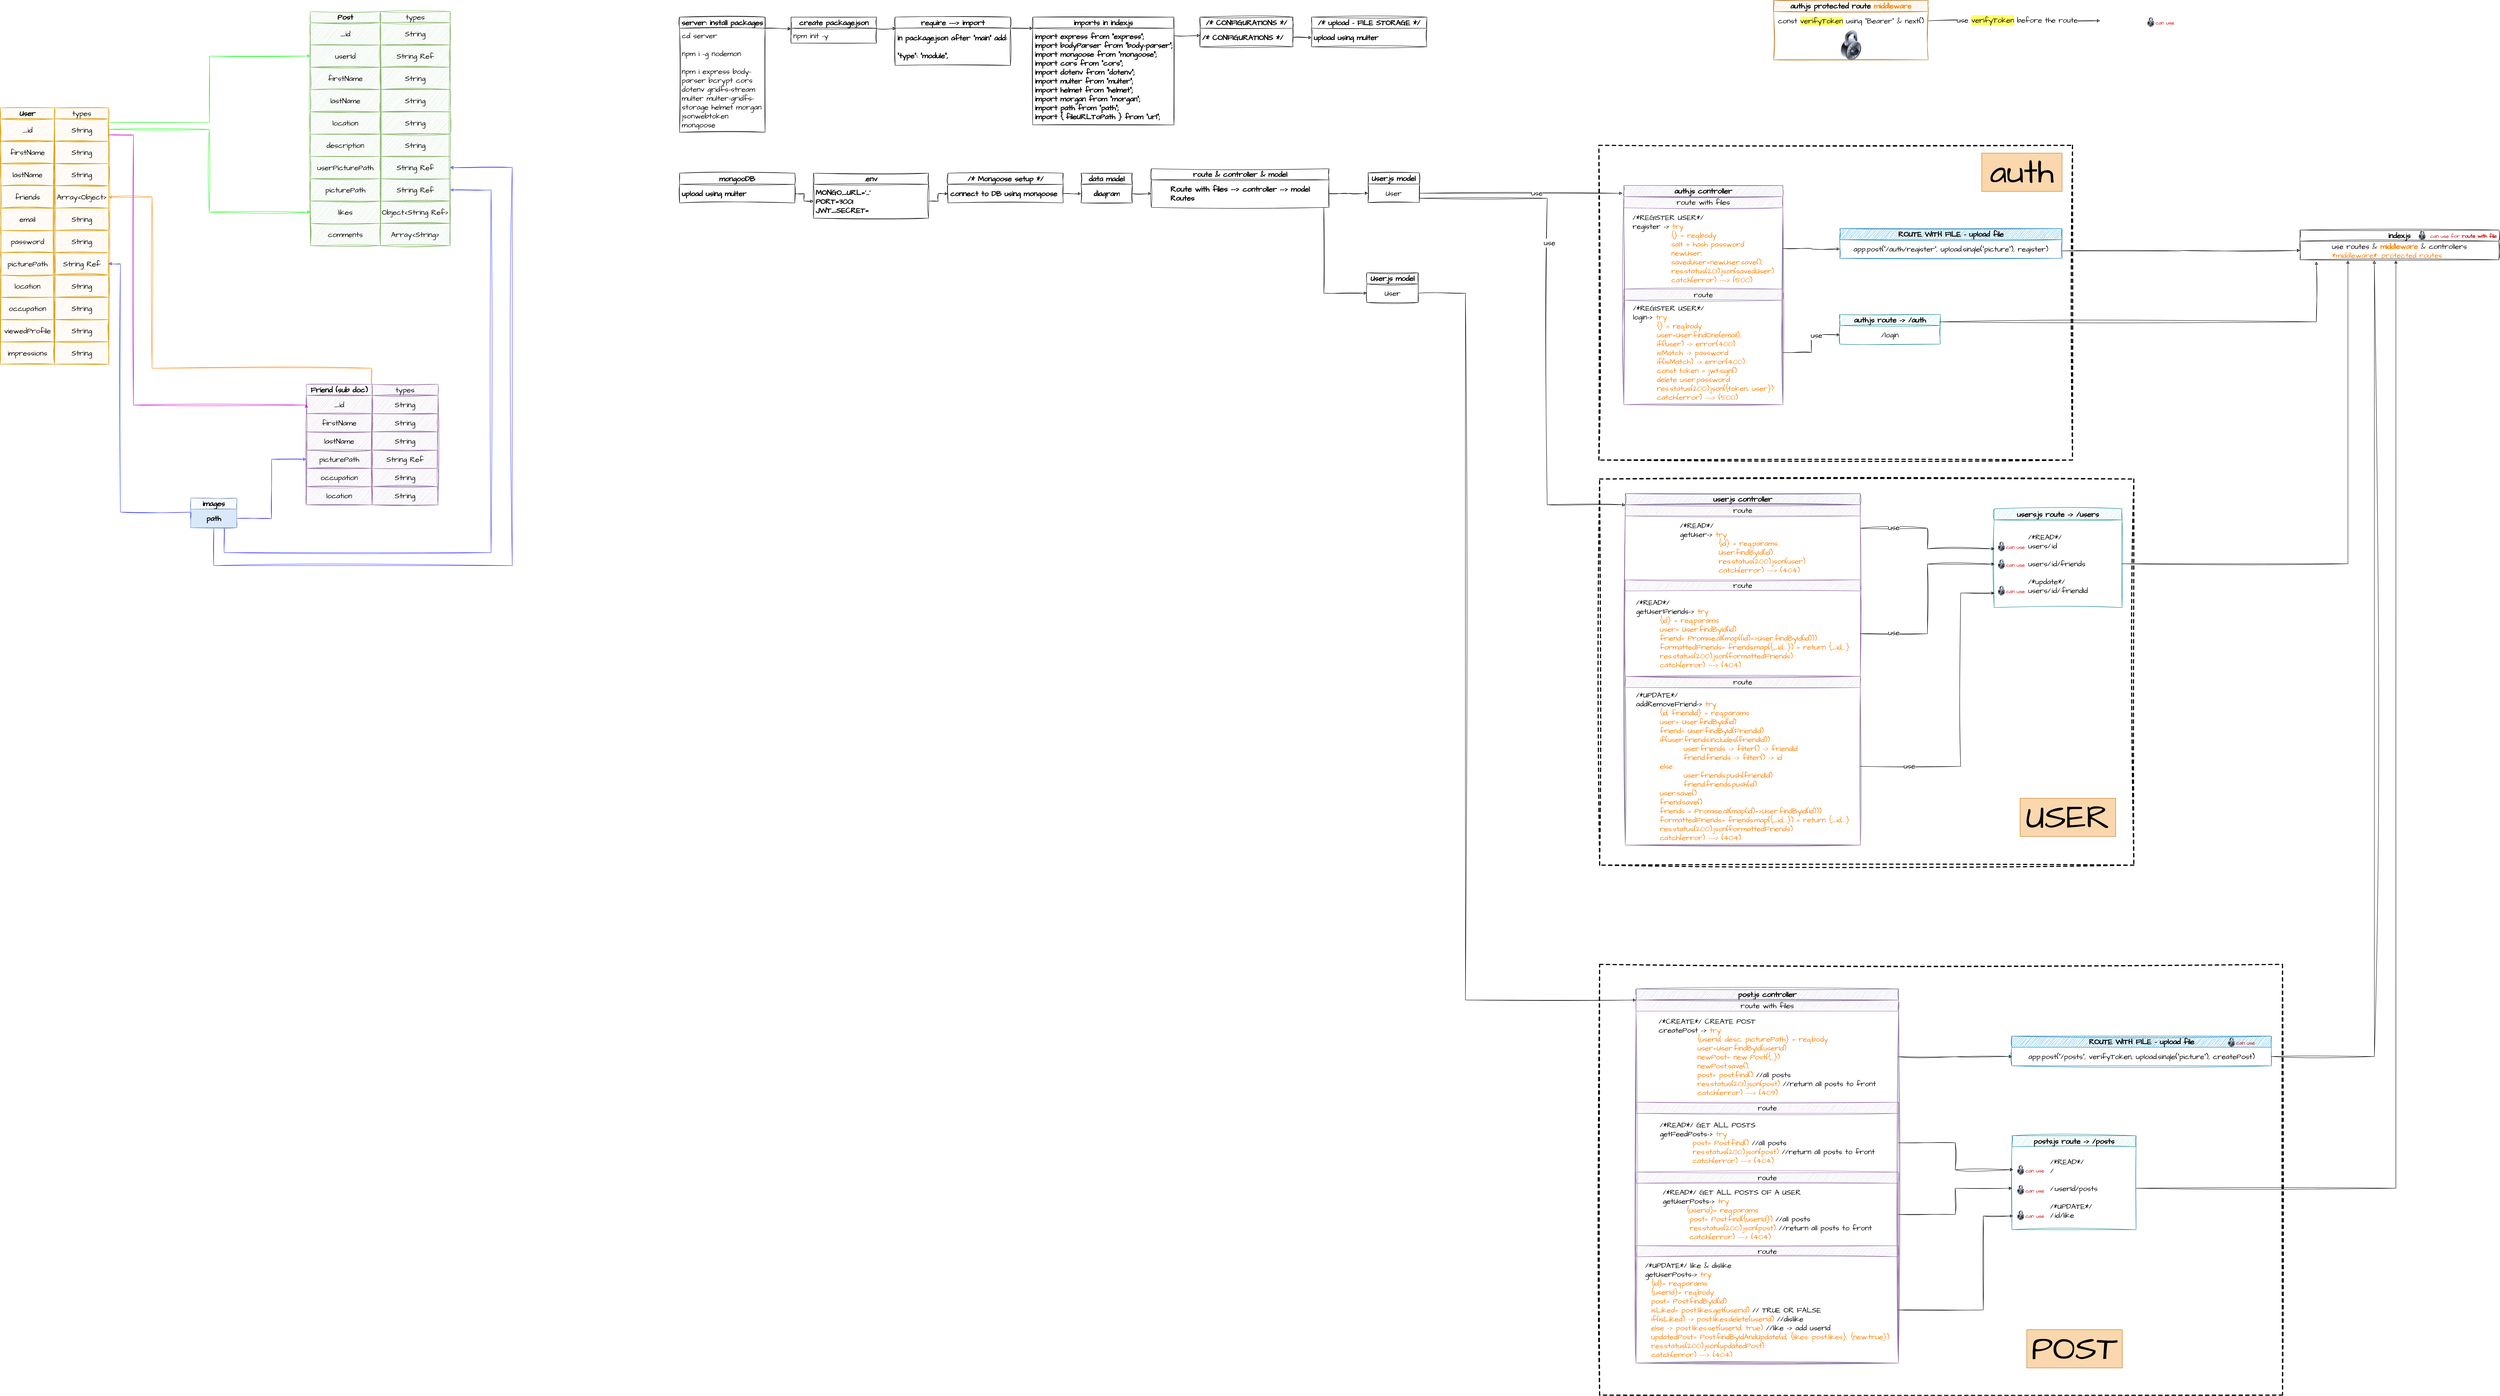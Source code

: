 <mxfile version="21.7.5" type="github">
  <diagram name="Page-1" id="CSEEEu35cXwi_lb4nhBm">
    <mxGraphModel dx="4625" dy="1435" grid="0" gridSize="10" guides="1" tooltips="1" connect="1" arrows="1" fold="1" page="0" pageScale="1" pageWidth="1169" pageHeight="827" math="0" shadow="0">
      <root>
        <mxCell id="0" />
        <mxCell id="qvC1rAjlKCgE7y-Mb4Qn-140" value="dash" style="locked=1;" parent="0" />
        <mxCell id="qvC1rAjlKCgE7y-Mb4Qn-141" value="" style="rounded=0;whiteSpace=wrap;html=1;sketch=1;hachureGap=4;jiggle=2;curveFitting=1;fontFamily=Architects Daughter;fontSource=https%3A%2F%2Ffonts.googleapis.com%2Fcss%3Ffamily%3DArchitects%2BDaughter;fontSize=20;fillColor=none;dashed=1;strokeWidth=3;movable=1;resizable=1;rotatable=1;deletable=1;editable=1;locked=0;connectable=1;" parent="qvC1rAjlKCgE7y-Mb4Qn-140" vertex="1">
          <mxGeometry x="2533" y="405" width="1274" height="847" as="geometry" />
        </mxCell>
        <mxCell id="wV3JiFJnRdXVcU_RfNdS-7" value="" style="rounded=0;whiteSpace=wrap;html=1;sketch=1;hachureGap=4;jiggle=2;curveFitting=1;fontFamily=Architects Daughter;fontSource=https%3A%2F%2Ffonts.googleapis.com%2Fcss%3Ffamily%3DArchitects%2BDaughter;fontSize=20;fillColor=none;dashed=1;strokeWidth=3;movable=1;resizable=1;rotatable=1;deletable=1;editable=1;locked=0;connectable=1;" parent="qvC1rAjlKCgE7y-Mb4Qn-140" vertex="1">
          <mxGeometry x="2535" y="1303" width="1437" height="1039" as="geometry" />
        </mxCell>
        <mxCell id="gXDjX00FxWg2A7UojFQJ-18" value="&lt;font style=&quot;font-size: 90px;&quot;&gt;USER&lt;/font&gt;" style="text;html=1;strokeColor=#b46504;fillColor=#fad7ac;align=center;verticalAlign=middle;whiteSpace=wrap;rounded=0;fontSize=20;fontFamily=Architects Daughter;" vertex="1" parent="qvC1rAjlKCgE7y-Mb4Qn-140">
          <mxGeometry x="3666" y="2162" width="257" height="103" as="geometry" />
        </mxCell>
        <mxCell id="gXDjX00FxWg2A7UojFQJ-19" value="" style="rounded=0;whiteSpace=wrap;html=1;sketch=1;hachureGap=4;jiggle=2;curveFitting=1;fontFamily=Architects Daughter;fontSource=https%3A%2F%2Ffonts.googleapis.com%2Fcss%3Ffamily%3DArchitects%2BDaughter;fontSize=20;fillColor=none;dashed=1;strokeWidth=3;movable=1;resizable=1;rotatable=1;deletable=1;editable=1;locked=0;connectable=1;" vertex="1" parent="qvC1rAjlKCgE7y-Mb4Qn-140">
          <mxGeometry x="2535" y="2609" width="1837" height="1159" as="geometry" />
        </mxCell>
        <mxCell id="1" value="main" style="" parent="0" />
        <mxCell id="pWHhELwHMBbFYlc0ykkT-1" value="&lt;b&gt;server: install packages&lt;/b&gt;" style="swimlane;fontStyle=0;childLayout=stackLayout;horizontal=1;startSize=30;horizontalStack=0;resizeParent=1;resizeParentMax=0;resizeLast=0;collapsible=1;marginBottom=0;whiteSpace=wrap;html=1;sketch=1;hachureGap=4;jiggle=2;curveFitting=1;fontFamily=Architects Daughter;fontSource=https%3A%2F%2Ffonts.googleapis.com%2Fcss%3Ffamily%3DArchitects%2BDaughter;fontSize=20;" parent="1" vertex="1">
          <mxGeometry x="60" y="60" width="230" height="310" as="geometry">
            <mxRectangle x="60" y="60" width="260" height="40" as="alternateBounds" />
          </mxGeometry>
        </mxCell>
        <mxCell id="pWHhELwHMBbFYlc0ykkT-2" value="cd server&lt;br&gt;&lt;br&gt;npm i -g nodemon&lt;br&gt;&lt;br&gt;npm i express body-parser bcrypt cors dotenv gridfs-stream multer multer-gridfs-storage helmet morgan jsonwebtoken mongoose" style="text;strokeColor=none;fillColor=none;align=left;verticalAlign=middle;spacingLeft=4;spacingRight=4;overflow=hidden;points=[[0,0.5],[1,0.5]];portConstraint=eastwest;rotatable=0;whiteSpace=wrap;html=1;fontSize=20;fontFamily=Architects Daughter;" parent="pWHhELwHMBbFYlc0ykkT-1" vertex="1">
          <mxGeometry y="30" width="230" height="280" as="geometry" />
        </mxCell>
        <mxCell id="pWHhELwHMBbFYlc0ykkT-6" value="&lt;b&gt;create package.json&lt;/b&gt;" style="swimlane;fontStyle=0;childLayout=stackLayout;horizontal=1;startSize=30;horizontalStack=0;resizeParent=1;resizeParentMax=0;resizeLast=0;collapsible=1;marginBottom=0;whiteSpace=wrap;html=1;sketch=1;hachureGap=4;jiggle=2;curveFitting=1;fontFamily=Architects Daughter;fontSource=https%3A%2F%2Ffonts.googleapis.com%2Fcss%3Ffamily%3DArchitects%2BDaughter;fontSize=20;" parent="1" vertex="1">
          <mxGeometry x="360" y="60" width="230" height="70" as="geometry">
            <mxRectangle x="60" y="60" width="260" height="40" as="alternateBounds" />
          </mxGeometry>
        </mxCell>
        <mxCell id="pWHhELwHMBbFYlc0ykkT-7" value="npm init -y" style="text;strokeColor=none;fillColor=none;align=left;verticalAlign=middle;spacingLeft=4;spacingRight=4;overflow=hidden;points=[[0,0.5],[1,0.5]];portConstraint=eastwest;rotatable=0;whiteSpace=wrap;html=1;fontSize=20;fontFamily=Architects Daughter;" parent="pWHhELwHMBbFYlc0ykkT-6" vertex="1">
          <mxGeometry y="30" width="230" height="40" as="geometry" />
        </mxCell>
        <mxCell id="pWHhELwHMBbFYlc0ykkT-8" value="&lt;b&gt;require ---&amp;gt; import&lt;/b&gt;" style="swimlane;fontStyle=0;childLayout=stackLayout;horizontal=1;startSize=30;horizontalStack=0;resizeParent=1;resizeParentMax=0;resizeLast=0;collapsible=1;marginBottom=0;whiteSpace=wrap;html=1;sketch=1;hachureGap=4;jiggle=2;curveFitting=1;fontFamily=Architects Daughter;fontSource=https%3A%2F%2Ffonts.googleapis.com%2Fcss%3Ffamily%3DArchitects%2BDaughter;fontSize=20;" parent="1" vertex="1">
          <mxGeometry x="640" y="60" width="310" height="130" as="geometry">
            <mxRectangle x="60" y="60" width="260" height="40" as="alternateBounds" />
          </mxGeometry>
        </mxCell>
        <mxCell id="pWHhELwHMBbFYlc0ykkT-9" value="&lt;b&gt;in package.json after &quot;main&quot; add:&lt;br&gt;&lt;br&gt;&quot;type&quot;: &quot;module&quot;,&lt;br&gt;&lt;/b&gt;" style="text;strokeColor=none;fillColor=none;align=left;verticalAlign=middle;spacingLeft=4;spacingRight=4;overflow=hidden;points=[[0,0.5],[1,0.5]];portConstraint=eastwest;rotatable=0;whiteSpace=wrap;html=1;fontSize=20;fontFamily=Architects Daughter;" parent="pWHhELwHMBbFYlc0ykkT-8" vertex="1">
          <mxGeometry y="30" width="310" height="100" as="geometry" />
        </mxCell>
        <mxCell id="pWHhELwHMBbFYlc0ykkT-11" value="&lt;b&gt;imports in index.js&lt;/b&gt;" style="swimlane;fontStyle=0;childLayout=stackLayout;horizontal=1;startSize=30;horizontalStack=0;resizeParent=1;resizeParentMax=0;resizeLast=0;collapsible=1;marginBottom=0;whiteSpace=wrap;html=1;sketch=1;hachureGap=4;jiggle=2;curveFitting=1;fontFamily=Architects Daughter;fontSource=https%3A%2F%2Ffonts.googleapis.com%2Fcss%3Ffamily%3DArchitects%2BDaughter;fontSize=20;" parent="1" vertex="1">
          <mxGeometry x="1010" y="60" width="380" height="290" as="geometry">
            <mxRectangle x="60" y="60" width="260" height="40" as="alternateBounds" />
          </mxGeometry>
        </mxCell>
        <mxCell id="pWHhELwHMBbFYlc0ykkT-12" value="&lt;div style=&quot;&quot;&gt;&lt;b&gt;import express from &quot;express&quot;;&lt;/b&gt;&lt;/div&gt;&lt;div style=&quot;&quot;&gt;&lt;b&gt;import bodyParser from &quot;body-parser&quot;;&lt;/b&gt;&lt;/div&gt;&lt;div style=&quot;&quot;&gt;&lt;b&gt;import mongoose from &quot;mongoose&quot;;&lt;/b&gt;&lt;/div&gt;&lt;div style=&quot;&quot;&gt;&lt;b&gt;import cors from &quot;cors&quot;;&lt;/b&gt;&lt;/div&gt;&lt;div style=&quot;&quot;&gt;&lt;b&gt;import dotenv from &quot;dotenv&quot;;&lt;/b&gt;&lt;/div&gt;&lt;div style=&quot;&quot;&gt;&lt;b&gt;import multer from &quot;multer&quot;;&lt;/b&gt;&lt;/div&gt;&lt;div style=&quot;&quot;&gt;&lt;b&gt;import helmet from &quot;helmet&quot;;&lt;/b&gt;&lt;/div&gt;&lt;div style=&quot;&quot;&gt;&lt;b&gt;import morgan from &quot;morgan&quot;;&lt;/b&gt;&lt;/div&gt;&lt;div style=&quot;&quot;&gt;&lt;b&gt;import path from &quot;path&quot;;&lt;/b&gt;&lt;/div&gt;&lt;div style=&quot;&quot;&gt;&lt;b&gt;import { fileURLToPath } from &quot;url&quot;;&lt;/b&gt;&lt;/div&gt;" style="text;strokeColor=none;fillColor=none;align=left;verticalAlign=middle;spacingLeft=4;spacingRight=4;overflow=hidden;points=[[0,0.5],[1,0.5]];portConstraint=eastwest;rotatable=0;whiteSpace=wrap;html=1;fontSize=20;fontFamily=Architects Daughter;" parent="pWHhELwHMBbFYlc0ykkT-11" vertex="1">
          <mxGeometry y="30" width="380" height="260" as="geometry" />
        </mxCell>
        <mxCell id="pWHhELwHMBbFYlc0ykkT-13" value="&lt;b&gt;/* CONFIGURATIONS */&lt;/b&gt;" style="swimlane;fontStyle=0;childLayout=stackLayout;horizontal=1;startSize=30;horizontalStack=0;resizeParent=1;resizeParentMax=0;resizeLast=0;collapsible=1;marginBottom=0;whiteSpace=wrap;html=1;sketch=1;hachureGap=4;jiggle=2;curveFitting=1;fontFamily=Architects Daughter;fontSource=https%3A%2F%2Ffonts.googleapis.com%2Fcss%3Ffamily%3DArchitects%2BDaughter;fontSize=20;" parent="1" vertex="1">
          <mxGeometry x="1460" y="60" width="250" height="80" as="geometry">
            <mxRectangle x="60" y="60" width="260" height="40" as="alternateBounds" />
          </mxGeometry>
        </mxCell>
        <mxCell id="pWHhELwHMBbFYlc0ykkT-14" value="&lt;b&gt;/* CONFIGURATIONS */&lt;/b&gt;" style="text;strokeColor=none;fillColor=none;align=left;verticalAlign=middle;spacingLeft=4;spacingRight=4;overflow=hidden;points=[[0,0.5],[1,0.5]];portConstraint=eastwest;rotatable=0;whiteSpace=wrap;html=1;fontSize=20;fontFamily=Architects Daughter;" parent="pWHhELwHMBbFYlc0ykkT-13" vertex="1">
          <mxGeometry y="30" width="250" height="50" as="geometry" />
        </mxCell>
        <mxCell id="pWHhELwHMBbFYlc0ykkT-16" value="&lt;b style=&quot;border-color: var(--border-color);&quot;&gt;/* upload - FILE STORAGE */&lt;/b&gt;" style="swimlane;fontStyle=0;childLayout=stackLayout;horizontal=1;startSize=30;horizontalStack=0;resizeParent=1;resizeParentMax=0;resizeLast=0;collapsible=1;marginBottom=0;whiteSpace=wrap;html=1;sketch=1;hachureGap=4;jiggle=2;curveFitting=1;fontFamily=Architects Daughter;fontSource=https%3A%2F%2Ffonts.googleapis.com%2Fcss%3Ffamily%3DArchitects%2BDaughter;fontSize=20;" parent="1" vertex="1">
          <mxGeometry x="1760" y="60" width="310" height="80" as="geometry">
            <mxRectangle x="60" y="60" width="260" height="40" as="alternateBounds" />
          </mxGeometry>
        </mxCell>
        <mxCell id="pWHhELwHMBbFYlc0ykkT-17" value="&lt;b style=&quot;border-color: var(--border-color); text-align: center;&quot;&gt;upload using multer&lt;/b&gt;" style="text;strokeColor=none;fillColor=none;align=left;verticalAlign=middle;spacingLeft=4;spacingRight=4;overflow=hidden;points=[[0,0.5],[1,0.5]];portConstraint=eastwest;rotatable=0;whiteSpace=wrap;html=1;fontSize=20;fontFamily=Architects Daughter;" parent="pWHhELwHMBbFYlc0ykkT-16" vertex="1">
          <mxGeometry y="30" width="310" height="50" as="geometry" />
        </mxCell>
        <mxCell id="pWHhELwHMBbFYlc0ykkT-21" value="&lt;b style=&quot;border-color: var(--border-color);&quot;&gt;mongooDB&lt;/b&gt;" style="swimlane;fontStyle=0;childLayout=stackLayout;horizontal=1;startSize=30;horizontalStack=0;resizeParent=1;resizeParentMax=0;resizeLast=0;collapsible=1;marginBottom=0;whiteSpace=wrap;html=1;sketch=1;hachureGap=4;jiggle=2;curveFitting=1;fontFamily=Architects Daughter;fontSource=https%3A%2F%2Ffonts.googleapis.com%2Fcss%3Ffamily%3DArchitects%2BDaughter;fontSize=20;" parent="1" vertex="1">
          <mxGeometry x="60" y="480" width="310" height="80" as="geometry">
            <mxRectangle x="60" y="60" width="260" height="40" as="alternateBounds" />
          </mxGeometry>
        </mxCell>
        <mxCell id="pWHhELwHMBbFYlc0ykkT-22" value="&lt;b style=&quot;border-color: var(--border-color); text-align: center;&quot;&gt;upload using multer&lt;/b&gt;" style="text;strokeColor=none;fillColor=none;align=left;verticalAlign=middle;spacingLeft=4;spacingRight=4;overflow=hidden;points=[[0,0.5],[1,0.5]];portConstraint=eastwest;rotatable=0;whiteSpace=wrap;html=1;fontSize=20;fontFamily=Architects Daughter;" parent="pWHhELwHMBbFYlc0ykkT-21" vertex="1">
          <mxGeometry y="30" width="310" height="50" as="geometry" />
        </mxCell>
        <mxCell id="pWHhELwHMBbFYlc0ykkT-23" value="" style="endArrow=classic;html=1;rounded=0;sketch=1;hachureGap=4;jiggle=2;curveFitting=1;fontFamily=Architects Daughter;fontSource=https%3A%2F%2Ffonts.googleapis.com%2Fcss%3Ffamily%3DArchitects%2BDaughter;fontSize=16;exitX=0.978;exitY=0;exitDx=0;exitDy=0;exitPerimeter=0;entryX=-0.004;entryY=0.05;entryDx=0;entryDy=0;entryPerimeter=0;" parent="1" source="pWHhELwHMBbFYlc0ykkT-2" target="pWHhELwHMBbFYlc0ykkT-7" edge="1">
          <mxGeometry width="50" height="50" relative="1" as="geometry">
            <mxPoint x="590" y="280" as="sourcePoint" />
            <mxPoint x="640" y="230" as="targetPoint" />
          </mxGeometry>
        </mxCell>
        <mxCell id="pWHhELwHMBbFYlc0ykkT-24" value="" style="endArrow=classic;html=1;rounded=0;sketch=1;hachureGap=4;jiggle=2;curveFitting=1;fontFamily=Architects Daughter;fontSource=https%3A%2F%2Ffonts.googleapis.com%2Fcss%3Ffamily%3DArchitects%2BDaughter;fontSize=16;entryX=0.005;entryY=0.007;entryDx=0;entryDy=0;entryPerimeter=0;exitX=0.981;exitY=0.017;exitDx=0;exitDy=0;exitPerimeter=0;" parent="1" source="pWHhELwHMBbFYlc0ykkT-7" target="pWHhELwHMBbFYlc0ykkT-9" edge="1">
          <mxGeometry width="50" height="50" relative="1" as="geometry">
            <mxPoint x="590" y="91" as="sourcePoint" />
            <mxPoint x="659" y="92" as="targetPoint" />
          </mxGeometry>
        </mxCell>
        <mxCell id="pWHhELwHMBbFYlc0ykkT-25" value="" style="endArrow=classic;html=1;rounded=0;sketch=1;hachureGap=4;jiggle=2;curveFitting=1;fontFamily=Architects Daughter;fontSource=https%3A%2F%2Ffonts.googleapis.com%2Fcss%3Ffamily%3DArchitects%2BDaughter;fontSize=16;exitX=1.006;exitY=-0.003;exitDx=0;exitDy=0;exitPerimeter=0;" parent="1" source="pWHhELwHMBbFYlc0ykkT-9" edge="1">
          <mxGeometry width="50" height="50" relative="1" as="geometry">
            <mxPoint x="950" y="90" as="sourcePoint" />
            <mxPoint x="1010" y="90" as="targetPoint" />
          </mxGeometry>
        </mxCell>
        <mxCell id="pWHhELwHMBbFYlc0ykkT-26" style="edgeStyle=orthogonalEdgeStyle;rounded=0;sketch=1;hachureGap=4;jiggle=2;curveFitting=1;orthogonalLoop=1;jettySize=auto;html=1;entryX=0;entryY=0.4;entryDx=0;entryDy=0;entryPerimeter=0;fontFamily=Architects Daughter;fontSource=https%3A%2F%2Ffonts.googleapis.com%2Fcss%3Ffamily%3DArchitects%2BDaughter;fontSize=16;" parent="1" target="pWHhELwHMBbFYlc0ykkT-14" edge="1">
          <mxGeometry relative="1" as="geometry">
            <mxPoint x="1390" y="108" as="sourcePoint" />
            <Array as="points">
              <mxPoint x="1390" y="110" />
            </Array>
          </mxGeometry>
        </mxCell>
        <mxCell id="pWHhELwHMBbFYlc0ykkT-27" style="edgeStyle=orthogonalEdgeStyle;rounded=0;sketch=1;hachureGap=4;jiggle=2;curveFitting=1;orthogonalLoop=1;jettySize=auto;html=1;exitX=1;exitY=0.5;exitDx=0;exitDy=0;entryX=0;entryY=0.5;entryDx=0;entryDy=0;fontFamily=Architects Daughter;fontSource=https%3A%2F%2Ffonts.googleapis.com%2Fcss%3Ffamily%3DArchitects%2BDaughter;fontSize=16;" parent="1" source="pWHhELwHMBbFYlc0ykkT-14" target="pWHhELwHMBbFYlc0ykkT-17" edge="1">
          <mxGeometry relative="1" as="geometry" />
        </mxCell>
        <mxCell id="pWHhELwHMBbFYlc0ykkT-30" value="&lt;b style=&quot;border-color: var(--border-color);&quot;&gt;.env&lt;/b&gt;" style="swimlane;fontStyle=0;childLayout=stackLayout;horizontal=1;startSize=30;horizontalStack=0;resizeParent=1;resizeParentMax=0;resizeLast=0;collapsible=1;marginBottom=0;whiteSpace=wrap;html=1;sketch=1;hachureGap=4;jiggle=2;curveFitting=1;fontFamily=Architects Daughter;fontSource=https%3A%2F%2Ffonts.googleapis.com%2Fcss%3Ffamily%3DArchitects%2BDaughter;fontSize=20;" parent="1" vertex="1">
          <mxGeometry x="420" y="480" width="310" height="121" as="geometry">
            <mxRectangle x="60" y="60" width="260" height="40" as="alternateBounds" />
          </mxGeometry>
        </mxCell>
        <mxCell id="pWHhELwHMBbFYlc0ykkT-31" value="&lt;b style=&quot;border-color: var(--border-color); text-align: center;&quot;&gt;MONGO_URL=&#39;...&#39;&lt;br&gt;PORT=3001&lt;br&gt;JWT_SECRET=&lt;br&gt;&lt;/b&gt;" style="text;strokeColor=none;fillColor=none;align=left;verticalAlign=middle;spacingLeft=4;spacingRight=4;overflow=hidden;points=[[0,0.5],[1,0.5]];portConstraint=eastwest;rotatable=0;whiteSpace=wrap;html=1;fontSize=20;fontFamily=Architects Daughter;" parent="pWHhELwHMBbFYlc0ykkT-30" vertex="1">
          <mxGeometry y="30" width="310" height="91" as="geometry" />
        </mxCell>
        <mxCell id="pWHhELwHMBbFYlc0ykkT-32" style="edgeStyle=orthogonalEdgeStyle;rounded=0;sketch=1;hachureGap=4;jiggle=2;curveFitting=1;orthogonalLoop=1;jettySize=auto;html=1;exitX=1;exitY=0.5;exitDx=0;exitDy=0;fontFamily=Architects Daughter;fontSource=https%3A%2F%2Ffonts.googleapis.com%2Fcss%3Ffamily%3DArchitects%2BDaughter;fontSize=16;" parent="1" source="pWHhELwHMBbFYlc0ykkT-22" target="pWHhELwHMBbFYlc0ykkT-31" edge="1">
          <mxGeometry relative="1" as="geometry" />
        </mxCell>
        <mxCell id="pWHhELwHMBbFYlc0ykkT-33" value="&lt;b style=&quot;border-color: var(--border-color);&quot;&gt;/* Mongoose setup */&lt;/b&gt;" style="swimlane;fontStyle=0;childLayout=stackLayout;horizontal=1;startSize=30;horizontalStack=0;resizeParent=1;resizeParentMax=0;resizeLast=0;collapsible=1;marginBottom=0;whiteSpace=wrap;html=1;sketch=1;hachureGap=4;jiggle=2;curveFitting=1;fontFamily=Architects Daughter;fontSource=https%3A%2F%2Ffonts.googleapis.com%2Fcss%3Ffamily%3DArchitects%2BDaughter;fontSize=20;" parent="1" vertex="1">
          <mxGeometry x="782" y="480" width="310" height="80" as="geometry">
            <mxRectangle x="60" y="60" width="260" height="40" as="alternateBounds" />
          </mxGeometry>
        </mxCell>
        <mxCell id="pWHhELwHMBbFYlc0ykkT-34" value="&lt;b style=&quot;border-color: var(--border-color); text-align: center;&quot;&gt;connect to DB using mongoose&lt;br&gt;&lt;/b&gt;" style="text;strokeColor=none;fillColor=none;align=left;verticalAlign=middle;spacingLeft=4;spacingRight=4;overflow=hidden;points=[[0,0.5],[1,0.5]];portConstraint=eastwest;rotatable=0;whiteSpace=wrap;html=1;fontSize=20;fontFamily=Architects Daughter;" parent="pWHhELwHMBbFYlc0ykkT-33" vertex="1">
          <mxGeometry y="30" width="310" height="50" as="geometry" />
        </mxCell>
        <mxCell id="pWHhELwHMBbFYlc0ykkT-35" style="edgeStyle=orthogonalEdgeStyle;rounded=0;sketch=1;hachureGap=4;jiggle=2;curveFitting=1;orthogonalLoop=1;jettySize=auto;html=1;exitX=1;exitY=0.5;exitDx=0;exitDy=0;entryX=0;entryY=0.5;entryDx=0;entryDy=0;fontFamily=Architects Daughter;fontSource=https%3A%2F%2Ffonts.googleapis.com%2Fcss%3Ffamily%3DArchitects%2BDaughter;fontSize=16;" parent="1" source="pWHhELwHMBbFYlc0ykkT-31" target="pWHhELwHMBbFYlc0ykkT-34" edge="1">
          <mxGeometry relative="1" as="geometry" />
        </mxCell>
        <mxCell id="qvC1rAjlKCgE7y-Mb4Qn-63" value="" style="group" parent="1" vertex="1" connectable="0">
          <mxGeometry x="2544.28" y="1204" width="627.002" height="1084.182" as="geometry" />
        </mxCell>
        <mxCell id="qvC1rAjlKCgE7y-Mb4Qn-181" value="&lt;b&gt;user.js controller&lt;/b&gt;" style="swimlane;fontStyle=0;childLayout=stackLayout;horizontal=1;startSize=30;horizontalStack=0;resizeParent=1;resizeParentMax=0;resizeLast=0;collapsible=1;marginBottom=0;whiteSpace=wrap;html=1;sketch=1;hachureGap=4;jiggle=2;curveFitting=1;fontFamily=Architects Daughter;fontSource=https%3A%2F%2Ffonts.googleapis.com%2Fcss%3Ffamily%3DArchitects%2BDaughter;fontSize=20;fillColor=#d0cee2;strokeColor=#56517e;" parent="qvC1rAjlKCgE7y-Mb4Qn-63" vertex="1">
          <mxGeometry x="59.722" y="138.273" width="632.28" height="945.909" as="geometry">
            <mxRectangle x="60" y="60" width="260" height="40" as="alternateBounds" />
          </mxGeometry>
        </mxCell>
        <mxCell id="qvC1rAjlKCgE7y-Mb4Qn-182" value="route" style="swimlane;fontStyle=0;childLayout=stackLayout;horizontal=1;startSize=30;horizontalStack=0;resizeParent=1;resizeParentMax=0;resizeLast=0;collapsible=1;marginBottom=0;whiteSpace=wrap;html=1;sketch=1;hachureGap=4;jiggle=2;curveFitting=1;fontFamily=Architects Daughter;fontSource=https%3A%2F%2Ffonts.googleapis.com%2Fcss%3Ffamily%3DArchitects%2BDaughter;fontSize=20;fillColor=#e1d5e7;strokeColor=#9673a6;" parent="qvC1rAjlKCgE7y-Mb4Qn-181" vertex="1">
          <mxGeometry y="30" width="632.28" height="461.909" as="geometry">
            <mxRectangle x="60" y="60" width="260" height="40" as="alternateBounds" />
          </mxGeometry>
        </mxCell>
        <mxCell id="qvC1rAjlKCgE7y-Mb4Qn-183" value="&lt;div style=&quot;text-align: justify;&quot;&gt;/*READ*/&lt;/div&gt;&lt;div style=&quot;text-align: justify;&quot;&gt;getUser-&amp;gt; &lt;font color=&quot;#ff8000&quot;&gt;try&lt;/font&gt;&lt;/div&gt;&lt;div style=&quot;text-align: justify;&quot;&gt;&lt;font color=&quot;#ff8000&quot;&gt;&lt;span style=&quot;white-space: pre;&quot;&gt;&#x9;&lt;/span&gt;&amp;nbsp; &amp;nbsp; &amp;nbsp;{id} = req.params&lt;/font&gt;&lt;/div&gt;&lt;div style=&quot;text-align: justify;&quot;&gt;&lt;font color=&quot;#ff8000&quot;&gt;&lt;span style=&quot;white-space: pre;&quot;&gt;&#x9;&lt;/span&gt;&amp;nbsp; &amp;nbsp; &amp;nbsp;User.findById(id)&lt;/font&gt;&lt;/div&gt;&lt;div style=&quot;text-align: justify;&quot;&gt;&lt;font color=&quot;#ff8000&quot;&gt;&lt;span style=&quot;white-space: pre;&quot;&gt;&#x9;&lt;/span&gt;&amp;nbsp; &amp;nbsp; &amp;nbsp;res.status(200).json(user)&lt;/font&gt;&lt;/div&gt;&lt;div style=&quot;text-align: justify;&quot;&gt;&lt;font color=&quot;#ff8000&quot;&gt;&lt;span style=&quot;white-space: pre;&quot;&gt;&#x9;&lt;/span&gt;&amp;nbsp; &amp;nbsp; &amp;nbsp;catch(error) ---&amp;gt; (404)&lt;/font&gt;&lt;/div&gt;" style="text;strokeColor=none;fillColor=none;align=center;verticalAlign=middle;spacingLeft=4;spacingRight=4;overflow=hidden;points=[[0,0.5],[1,0.5]];portConstraint=eastwest;rotatable=0;whiteSpace=wrap;html=1;fontSize=20;fontFamily=Architects Daughter;" parent="qvC1rAjlKCgE7y-Mb4Qn-182" vertex="1">
          <mxGeometry y="30" width="632.28" height="172" as="geometry" />
        </mxCell>
        <mxCell id="qvC1rAjlKCgE7y-Mb4Qn-184" value="route" style="swimlane;fontStyle=0;childLayout=stackLayout;horizontal=1;startSize=30;horizontalStack=0;resizeParent=1;resizeParentMax=0;resizeLast=0;collapsible=1;marginBottom=0;whiteSpace=wrap;html=1;sketch=1;hachureGap=4;jiggle=2;curveFitting=1;fontFamily=Architects Daughter;fontSource=https%3A%2F%2Ffonts.googleapis.com%2Fcss%3Ffamily%3DArchitects%2BDaughter;fontSize=20;fillColor=#e1d5e7;strokeColor=#9673a6;" parent="qvC1rAjlKCgE7y-Mb4Qn-182" vertex="1">
          <mxGeometry y="202" width="632.28" height="259.909" as="geometry">
            <mxRectangle x="60" y="60" width="260" height="40" as="alternateBounds" />
          </mxGeometry>
        </mxCell>
        <mxCell id="qvC1rAjlKCgE7y-Mb4Qn-185" value="&lt;div style=&quot;text-align: justify;&quot;&gt;/*READ*/&lt;/div&gt;&lt;div style=&quot;text-align: justify;&quot;&gt;getUserFriends-&amp;gt; &lt;font color=&quot;#ff8000&quot;&gt;try&lt;/font&gt;&lt;/div&gt;&lt;div style=&quot;text-align: justify;&quot;&gt;&lt;font color=&quot;#ff8000&quot;&gt;&lt;span style=&quot;white-space: pre;&quot;&gt;&#x9;&lt;/span&gt;{id} = req.params&lt;/font&gt;&lt;/div&gt;&lt;div style=&quot;text-align: justify;&quot;&gt;&lt;span style=&quot;color: rgb(255, 128, 0); background-color: initial; white-space: pre;&quot;&gt;   &amp;nbsp;&lt;/span&gt;&lt;span style=&quot;color: rgb(255, 128, 0); background-color: initial;&quot;&gt;&amp;nbsp; &amp;nbsp; user= User.findById(id&lt;/span&gt;&lt;span style=&quot;background-color: initial; color: rgb(255, 128, 0);&quot;&gt;)&lt;/span&gt;&lt;/div&gt;&lt;div style=&quot;text-align: justify;&quot;&gt;&lt;span style=&quot;background-color: initial; color: rgb(255, 128, 0);&quot;&gt;&amp;nbsp; &amp;nbsp; &amp;nbsp; &amp;nbsp; friend= Promise.all(map((id)=&amp;gt;User.findById(id)))&lt;/span&gt;&lt;/div&gt;&lt;div style=&quot;text-align: justify;&quot;&gt;&lt;span style=&quot;background-color: initial; color: rgb(255, 128, 0);&quot;&gt;&amp;nbsp; &amp;nbsp; &amp;nbsp; &amp;nbsp; formattedFriends= friends.map({_id,...}) = return {_id,...}&lt;/span&gt;&lt;/div&gt;&lt;div style=&quot;text-align: justify;&quot;&gt;&lt;font color=&quot;#ff8000&quot;&gt;&lt;span style=&quot;white-space: pre;&quot;&gt;&#x9;&lt;/span&gt;res.status(200).json(formattedFriends)&lt;/font&gt;&lt;/div&gt;&lt;div style=&quot;text-align: justify;&quot;&gt;&lt;font color=&quot;#ff8000&quot;&gt;&lt;span style=&quot;white-space: pre;&quot;&gt;&#x9;&lt;/span&gt;catch(error) ---&amp;gt; (404)&lt;/font&gt;&lt;/div&gt;" style="text;strokeColor=none;fillColor=none;align=center;verticalAlign=middle;spacingLeft=4;spacingRight=4;overflow=hidden;points=[[0,0.5],[1,0.5]];portConstraint=eastwest;rotatable=0;whiteSpace=wrap;html=1;fontSize=20;fontFamily=Architects Daughter;" parent="qvC1rAjlKCgE7y-Mb4Qn-184" vertex="1">
          <mxGeometry y="30" width="632.28" height="229.909" as="geometry" />
        </mxCell>
        <mxCell id="wV3JiFJnRdXVcU_RfNdS-3" value="route" style="swimlane;fontStyle=0;childLayout=stackLayout;horizontal=1;startSize=30;horizontalStack=0;resizeParent=1;resizeParentMax=0;resizeLast=0;collapsible=1;marginBottom=0;whiteSpace=wrap;html=1;sketch=1;hachureGap=4;jiggle=2;curveFitting=1;fontFamily=Architects Daughter;fontSource=https%3A%2F%2Ffonts.googleapis.com%2Fcss%3Ffamily%3DArchitects%2BDaughter;fontSize=20;fillColor=#e1d5e7;strokeColor=#9673a6;" parent="qvC1rAjlKCgE7y-Mb4Qn-181" vertex="1">
          <mxGeometry y="491.909" width="632.28" height="454" as="geometry">
            <mxRectangle x="60" y="60" width="260" height="40" as="alternateBounds" />
          </mxGeometry>
        </mxCell>
        <mxCell id="wV3JiFJnRdXVcU_RfNdS-4" value="&lt;div style=&quot;text-align: justify;&quot;&gt;/*UPDATE*/&lt;/div&gt;&lt;div style=&quot;text-align: justify;&quot;&gt;addRemoveFriend-&amp;gt; &lt;font color=&quot;#ff8000&quot;&gt;try&lt;/font&gt;&lt;/div&gt;&lt;div style=&quot;text-align: justify;&quot;&gt;&lt;font color=&quot;#ff8000&quot;&gt;&lt;span style=&quot;&quot;&gt;&lt;span style=&quot;white-space: pre;&quot;&gt;&amp;nbsp;&amp;nbsp;&amp;nbsp;&amp;nbsp;&lt;span style=&quot;white-space: pre;&quot;&gt;&lt;span style=&quot;white-space: pre;&quot;&gt;&#x9;&lt;/span&gt;&lt;/span&gt;&lt;/span&gt;&lt;/span&gt;{id, friendId} = req.params&lt;/font&gt;&lt;/div&gt;&lt;div style=&quot;text-align: justify;&quot;&gt;&lt;span style=&quot;color: rgb(255, 128, 0); background-color: initial;&quot;&gt;   &amp;nbsp;&lt;/span&gt;&lt;span style=&quot;color: rgb(255, 128, 0); background-color: initial;&quot;&gt;&amp;nbsp; &amp;nbsp; &lt;span style=&quot;white-space: pre;&quot;&gt;&#x9;&lt;/span&gt;user= User.findById(id&lt;/span&gt;&lt;span style=&quot;background-color: initial; color: rgb(255, 128, 0);&quot;&gt;)&lt;/span&gt;&lt;/div&gt;&lt;div style=&quot;text-align: justify;&quot;&gt;&lt;span style=&quot;background-color: initial; color: rgb(255, 128, 0);&quot;&gt;&lt;span style=&quot;&quot;&gt;&lt;span style=&quot;white-space: pre;&quot;&gt;&amp;nbsp;&amp;nbsp;&amp;nbsp;&amp;nbsp;&lt;span style=&quot;white-space: pre;&quot;&gt;&#x9;&lt;/span&gt;&lt;/span&gt;&lt;/span&gt;friend= User.findById(FriendId)&lt;/span&gt;&lt;/div&gt;&lt;div style=&quot;text-align: justify;&quot;&gt;&lt;span style=&quot;background-color: initial; color: rgb(255, 128, 0);&quot;&gt;&amp;nbsp; &amp;nbsp; &lt;span style=&quot;white-space: pre;&quot;&gt;&#x9;&lt;/span&gt;if(user.friends.includes(friendId))&lt;/span&gt;&lt;/div&gt;&lt;div style=&quot;text-align: justify;&quot;&gt;&lt;span style=&quot;background-color: initial; color: rgb(255, 128, 0);&quot;&gt;&lt;span style=&quot;&quot;&gt;&lt;span style=&quot;white-space: pre;&quot;&gt;&amp;nbsp;&amp;nbsp;&amp;nbsp;&amp;nbsp;&lt;/span&gt;&lt;/span&gt;&lt;span style=&quot;&quot;&gt;&lt;span style=&quot;white-space: pre;&quot;&gt;&amp;nbsp;&amp;nbsp;&amp;nbsp;&amp;nbsp;&lt;span style=&quot;white-space: pre;&quot;&gt;&#x9;&lt;/span&gt;&lt;/span&gt;&lt;/span&gt;user.friends -&amp;gt; filter() -&amp;gt; friendId&lt;br&gt;&lt;/span&gt;&lt;/div&gt;&lt;div style=&quot;text-align: justify;&quot;&gt;&lt;span style=&quot;background-color: initial; color: rgb(255, 128, 0);&quot;&gt;&lt;span style=&quot;&quot;&gt;&lt;span style=&quot;white-space: pre;&quot;&gt;&amp;nbsp;&amp;nbsp;&amp;nbsp;&amp;nbsp;&lt;/span&gt;&lt;/span&gt;&lt;span style=&quot;&quot;&gt;&lt;span style=&quot;white-space: pre;&quot;&gt;&amp;nbsp;&amp;nbsp;&amp;nbsp;&amp;nbsp;&lt;span style=&quot;white-space: pre;&quot;&gt;&#x9;&lt;/span&gt;&lt;/span&gt;&lt;/span&gt;friend.friends -&amp;gt; filter() -&amp;gt; id&lt;br&gt;&lt;/span&gt;&lt;/div&gt;&lt;div style=&quot;text-align: justify;&quot;&gt;&lt;span style=&quot;background-color: initial; color: rgb(255, 128, 0);&quot;&gt;&lt;span style=&quot;&quot;&gt;&lt;span style=&quot;white-space: pre;&quot;&gt;&amp;nbsp;&amp;nbsp;&amp;nbsp;&amp;nbsp;&lt;span style=&quot;white-space: pre;&quot;&gt;&#x9;&lt;/span&gt;&lt;/span&gt;&lt;/span&gt;else&lt;br&gt;&lt;/span&gt;&lt;/div&gt;&lt;div style=&quot;text-align: justify;&quot;&gt;&lt;span style=&quot;background-color: initial; color: rgb(255, 128, 0);&quot;&gt;&lt;span style=&quot;&quot;&gt;&lt;span style=&quot;white-space: pre;&quot;&gt;&amp;nbsp;&amp;nbsp;&amp;nbsp;&amp;nbsp;&lt;/span&gt;&lt;/span&gt;&lt;span style=&quot;&quot;&gt;&lt;span style=&quot;white-space: pre;&quot;&gt;&amp;nbsp;&amp;nbsp;&amp;nbsp;&amp;nbsp;&lt;span style=&quot;white-space: pre;&quot;&gt;&#x9;&lt;/span&gt;&lt;/span&gt;&lt;/span&gt;user.friends.push(friendId)&lt;br&gt;&lt;/span&gt;&lt;/div&gt;&lt;div style=&quot;text-align: justify;&quot;&gt;&lt;span style=&quot;background-color: initial;&quot;&gt;&lt;font color=&quot;#ff8000&quot;&gt;&lt;span style=&quot;white-space: pre;&quot;&gt;&#x9;&lt;span style=&quot;white-space: pre;&quot;&gt;&#x9;&lt;/span&gt;&lt;/span&gt;friend.friends.push(id)&lt;/font&gt;&lt;br&gt;&lt;/span&gt;&lt;/div&gt;&lt;div style=&quot;text-align: justify;&quot;&gt;&lt;span style=&quot;background-color: initial;&quot;&gt;&lt;font color=&quot;#ff8000&quot;&gt;&lt;span style=&quot;white-space: pre;&quot;&gt;&#x9;&lt;/span&gt;user.save()&lt;br&gt;&lt;/font&gt;&lt;/span&gt;&lt;/div&gt;&lt;div style=&quot;text-align: justify;&quot;&gt;&lt;span style=&quot;background-color: initial;&quot;&gt;&lt;font color=&quot;#ff8000&quot;&gt;&lt;span style=&quot;white-space: pre;&quot;&gt;&#x9;&lt;/span&gt;friend.save()&lt;/font&gt;&lt;/span&gt;&lt;/div&gt;&lt;div style=&quot;text-align: justify;&quot;&gt;&lt;span style=&quot;background-color: initial;&quot;&gt;&lt;font color=&quot;#ff8000&quot;&gt;&lt;span style=&quot;white-space: pre;&quot;&gt;&#x9;&lt;/span&gt;friends = Promise.all(map(id)=&amp;gt;User.findById(id)))&lt;br&gt;&lt;/font&gt;&lt;/span&gt;&lt;/div&gt;&lt;div style=&quot;text-align: justify;&quot;&gt;&lt;span style=&quot;background-color: initial; color: rgb(255, 128, 0);&quot;&gt;&lt;span style=&quot;white-space: pre;&quot;&gt;&#x9;&lt;/span&gt;formattedFriends= friends.map({_id,...}) = return {_id,...}&lt;/span&gt;&lt;/div&gt;&lt;div style=&quot;text-align: justify;&quot;&gt;&lt;/div&gt;&lt;div style=&quot;text-align: justify;&quot;&gt;&lt;font color=&quot;#ff8000&quot;&gt;&lt;span style=&quot;&quot;&gt;&lt;span style=&quot;white-space: pre;&quot;&gt;&amp;nbsp;&amp;nbsp;&amp;nbsp;&amp;nbsp;&lt;span style=&quot;white-space: pre;&quot;&gt;&#x9;&lt;/span&gt;&lt;/span&gt;&lt;/span&gt;res.status(200).json(formattedFriends)&lt;/font&gt;&lt;/div&gt;&lt;div style=&quot;text-align: justify;&quot;&gt;&lt;font color=&quot;#ff8000&quot;&gt;&lt;span style=&quot;&quot;&gt;&lt;span style=&quot;white-space: pre;&quot;&gt;&amp;nbsp;&amp;nbsp;&amp;nbsp;&amp;nbsp;&lt;span style=&quot;white-space: pre;&quot;&gt;&#x9;&lt;/span&gt;&lt;/span&gt;&lt;/span&gt;catch(error) ---&amp;gt; (404)&lt;/font&gt;&lt;/div&gt;" style="text;strokeColor=none;fillColor=none;align=center;verticalAlign=middle;spacingLeft=4;spacingRight=4;overflow=hidden;points=[[0,0.5],[1,0.5]];portConstraint=eastwest;rotatable=0;whiteSpace=wrap;html=1;fontSize=20;fontFamily=Architects Daughter;" parent="wV3JiFJnRdXVcU_RfNdS-3" vertex="1">
          <mxGeometry y="30" width="632.28" height="424" as="geometry" />
        </mxCell>
        <mxCell id="qvC1rAjlKCgE7y-Mb4Qn-104" value="&lt;b style=&quot;border-color: var(--border-color);&quot;&gt;data madel&lt;/b&gt;" style="swimlane;fontStyle=0;childLayout=stackLayout;horizontal=1;startSize=30;horizontalStack=0;resizeParent=1;resizeParentMax=0;resizeLast=0;collapsible=1;marginBottom=0;whiteSpace=wrap;html=1;sketch=1;hachureGap=4;jiggle=2;curveFitting=1;fontFamily=Architects Daughter;fontSource=https%3A%2F%2Ffonts.googleapis.com%2Fcss%3Ffamily%3DArchitects%2BDaughter;fontSize=20;" parent="1" vertex="1">
          <mxGeometry x="1140" y="480" width="138" height="80" as="geometry">
            <mxRectangle x="60" y="60" width="260" height="40" as="alternateBounds" />
          </mxGeometry>
        </mxCell>
        <mxCell id="qvC1rAjlKCgE7y-Mb4Qn-105" value="&lt;div style=&quot;&quot;&gt;&lt;b style=&quot;background-color: initial; border-color: var(--border-color);&quot;&gt;diagram&lt;/b&gt;&lt;/div&gt;" style="text;strokeColor=none;fillColor=none;align=center;verticalAlign=middle;spacingLeft=4;spacingRight=4;overflow=hidden;points=[[0,0.5],[1,0.5]];portConstraint=eastwest;rotatable=0;whiteSpace=wrap;html=1;fontSize=20;fontFamily=Architects Daughter;" parent="qvC1rAjlKCgE7y-Mb4Qn-104" vertex="1">
          <mxGeometry y="30" width="138" height="50" as="geometry" />
        </mxCell>
        <mxCell id="qvC1rAjlKCgE7y-Mb4Qn-106" style="edgeStyle=orthogonalEdgeStyle;rounded=0;sketch=1;hachureGap=4;jiggle=2;curveFitting=1;orthogonalLoop=1;jettySize=auto;html=1;exitX=1;exitY=0.5;exitDx=0;exitDy=0;fontFamily=Architects Daughter;fontSource=https%3A%2F%2Ffonts.googleapis.com%2Fcss%3Ffamily%3DArchitects%2BDaughter;fontSize=16;" parent="1" source="pWHhELwHMBbFYlc0ykkT-34" target="qvC1rAjlKCgE7y-Mb4Qn-105" edge="1">
          <mxGeometry relative="1" as="geometry" />
        </mxCell>
        <mxCell id="qvC1rAjlKCgE7y-Mb4Qn-107" value="&lt;b&gt;route &amp;amp; controller &amp;amp; model&lt;/b&gt;" style="swimlane;fontStyle=0;childLayout=stackLayout;horizontal=1;startSize=30;horizontalStack=0;resizeParent=1;resizeParentMax=0;resizeLast=0;collapsible=1;marginBottom=0;whiteSpace=wrap;html=1;sketch=1;hachureGap=4;jiggle=2;curveFitting=1;fontFamily=Architects Daughter;fontSource=https%3A%2F%2Ffonts.googleapis.com%2Fcss%3Ffamily%3DArchitects%2BDaughter;fontSize=20;" parent="1" vertex="1">
          <mxGeometry x="1329" y="468" width="478" height="104" as="geometry">
            <mxRectangle x="60" y="60" width="260" height="40" as="alternateBounds" />
          </mxGeometry>
        </mxCell>
        <mxCell id="qvC1rAjlKCgE7y-Mb4Qn-108" value="&lt;div style=&quot;text-align: justify;&quot;&gt;&lt;b style=&quot;background-color: initial; border-color: var(--border-color);&quot;&gt;&lt;span style=&quot;font-size: 21px;&quot;&gt;Route with files&lt;/span&gt;&lt;span style=&quot;font-size: 21px;&quot;&gt;&amp;nbsp;--&amp;gt;&amp;nbsp;&lt;/span&gt;&lt;/b&gt;&lt;b style=&quot;background-color: initial; border-color: var(--border-color);&quot;&gt;controller&amp;nbsp;&lt;/b&gt;&lt;b style=&quot;background-color: initial; border-color: var(--border-color);&quot;&gt;--&amp;gt; model&lt;/b&gt;&lt;/div&gt;&lt;div style=&quot;text-align: justify;&quot;&gt;&lt;b style=&quot;background-color: initial; border-color: var(--border-color);&quot;&gt;Routes&lt;/b&gt;&lt;/div&gt;" style="text;strokeColor=none;fillColor=none;align=center;verticalAlign=middle;spacingLeft=4;spacingRight=4;overflow=hidden;points=[[0,0.5],[1,0.5]];portConstraint=eastwest;rotatable=0;whiteSpace=wrap;html=1;fontSize=20;fontFamily=Architects Daughter;" parent="qvC1rAjlKCgE7y-Mb4Qn-107" vertex="1">
          <mxGeometry y="30" width="478" height="74" as="geometry" />
        </mxCell>
        <mxCell id="qvC1rAjlKCgE7y-Mb4Qn-110" style="edgeStyle=orthogonalEdgeStyle;rounded=0;sketch=1;hachureGap=4;jiggle=2;curveFitting=1;orthogonalLoop=1;jettySize=auto;html=1;exitX=1;exitY=0.5;exitDx=0;exitDy=0;entryX=0;entryY=0.5;entryDx=0;entryDy=0;fontFamily=Architects Daughter;fontSource=https%3A%2F%2Ffonts.googleapis.com%2Fcss%3Ffamily%3DArchitects%2BDaughter;fontSize=16;" parent="1" source="qvC1rAjlKCgE7y-Mb4Qn-105" target="qvC1rAjlKCgE7y-Mb4Qn-108" edge="1">
          <mxGeometry relative="1" as="geometry" />
        </mxCell>
        <mxCell id="wV3JiFJnRdXVcU_RfNdS-8" style="edgeStyle=orthogonalEdgeStyle;rounded=0;sketch=1;hachureGap=4;jiggle=2;curveFitting=1;orthogonalLoop=1;jettySize=auto;html=1;entryX=0;entryY=0;entryDx=0;entryDy=0;fontFamily=Architects Daughter;fontSource=https%3A%2F%2Ffonts.googleapis.com%2Fcss%3Ffamily%3DArchitects%2BDaughter;fontSize=16;exitX=0.993;exitY=0.77;exitDx=0;exitDy=0;exitPerimeter=0;" parent="1" source="qvC1rAjlKCgE7y-Mb4Qn-112" target="qvC1rAjlKCgE7y-Mb4Qn-182" edge="1">
          <mxGeometry relative="1" as="geometry">
            <mxPoint x="2395.62" y="559.3" as="sourcePoint" />
            <Array as="points">
              <mxPoint x="2394" y="548" />
              <mxPoint x="2394" y="1372" />
            </Array>
          </mxGeometry>
        </mxCell>
        <mxCell id="wV3JiFJnRdXVcU_RfNdS-9" value="use" style="edgeLabel;html=1;align=center;verticalAlign=middle;resizable=0;points=[];fontSize=20;fontFamily=Architects Daughter;" parent="wV3JiFJnRdXVcU_RfNdS-8" vertex="1" connectable="0">
          <mxGeometry x="-0.328" y="6" relative="1" as="geometry">
            <mxPoint y="1" as="offset" />
          </mxGeometry>
        </mxCell>
        <mxCell id="qvC1rAjlKCgE7y-Mb4Qn-111" value="&lt;b&gt;User.js model&lt;/b&gt;" style="swimlane;fontStyle=0;childLayout=stackLayout;horizontal=1;startSize=30;horizontalStack=0;resizeParent=1;resizeParentMax=0;resizeLast=0;collapsible=1;marginBottom=0;whiteSpace=wrap;html=1;sketch=1;hachureGap=4;jiggle=2;curveFitting=1;fontFamily=Architects Daughter;fontSource=https%3A%2F%2Ffonts.googleapis.com%2Fcss%3Ffamily%3DArchitects%2BDaughter;fontSize=20;" parent="1" vertex="1">
          <mxGeometry x="1912" y="479" width="138" height="80" as="geometry">
            <mxRectangle x="60" y="60" width="260" height="40" as="alternateBounds" />
          </mxGeometry>
        </mxCell>
        <mxCell id="qvC1rAjlKCgE7y-Mb4Qn-112" value="&lt;div style=&quot;&quot;&gt;User&lt;/div&gt;" style="text;strokeColor=none;fillColor=none;align=center;verticalAlign=middle;spacingLeft=4;spacingRight=4;overflow=hidden;points=[[0,0.5],[1,0.5]];portConstraint=eastwest;rotatable=0;whiteSpace=wrap;html=1;fontSize=20;fontFamily=Architects Daughter;" parent="qvC1rAjlKCgE7y-Mb4Qn-111" vertex="1">
          <mxGeometry y="30" width="138" height="50" as="geometry" />
        </mxCell>
        <mxCell id="qvC1rAjlKCgE7y-Mb4Qn-113" style="edgeStyle=orthogonalEdgeStyle;rounded=0;sketch=1;hachureGap=4;jiggle=2;curveFitting=1;orthogonalLoop=1;jettySize=auto;html=1;exitX=1;exitY=0.5;exitDx=0;exitDy=0;entryX=0;entryY=0.5;entryDx=0;entryDy=0;fontFamily=Architects Daughter;fontSource=https%3A%2F%2Ffonts.googleapis.com%2Fcss%3Ffamily%3DArchitects%2BDaughter;fontSize=16;" parent="1" source="qvC1rAjlKCgE7y-Mb4Qn-108" target="qvC1rAjlKCgE7y-Mb4Qn-112" edge="1">
          <mxGeometry relative="1" as="geometry" />
        </mxCell>
        <mxCell id="qvC1rAjlKCgE7y-Mb4Qn-114" value="&lt;b&gt;auth.js controller&lt;/b&gt;" style="swimlane;fontStyle=0;childLayout=stackLayout;horizontal=1;startSize=30;horizontalStack=0;resizeParent=1;resizeParentMax=0;resizeLast=0;collapsible=1;marginBottom=0;whiteSpace=wrap;html=1;sketch=1;hachureGap=4;jiggle=2;curveFitting=1;fontFamily=Architects Daughter;fontSource=https%3A%2F%2Ffonts.googleapis.com%2Fcss%3Ffamily%3DArchitects%2BDaughter;fontSize=20;fillColor=#d0cee2;strokeColor=#56517e;" parent="1" vertex="1">
          <mxGeometry x="2600" y="513" width="428" height="590" as="geometry">
            <mxRectangle x="60" y="60" width="260" height="40" as="alternateBounds" />
          </mxGeometry>
        </mxCell>
        <mxCell id="qvC1rAjlKCgE7y-Mb4Qn-126" value="route with files" style="swimlane;fontStyle=0;childLayout=stackLayout;horizontal=1;startSize=30;horizontalStack=0;resizeParent=1;resizeParentMax=0;resizeLast=0;collapsible=1;marginBottom=0;whiteSpace=wrap;html=1;sketch=1;hachureGap=4;jiggle=2;curveFitting=1;fontFamily=Architects Daughter;fontSource=https%3A%2F%2Ffonts.googleapis.com%2Fcss%3Ffamily%3DArchitects%2BDaughter;fontSize=20;fillColor=#e1d5e7;strokeColor=#9673a6;" parent="qvC1rAjlKCgE7y-Mb4Qn-114" vertex="1">
          <mxGeometry y="30" width="428" height="560" as="geometry">
            <mxRectangle x="60" y="60" width="260" height="40" as="alternateBounds" />
          </mxGeometry>
        </mxCell>
        <mxCell id="qvC1rAjlKCgE7y-Mb4Qn-127" value="&lt;div style=&quot;text-align: justify;&quot;&gt;/*REGISTER USER*/&lt;/div&gt;&lt;div style=&quot;text-align: justify;&quot;&gt;register -&amp;gt; &lt;font color=&quot;#ff8000&quot;&gt;try&lt;/font&gt;&lt;/div&gt;&lt;div style=&quot;text-align: justify;&quot;&gt;&lt;font color=&quot;#ff8000&quot;&gt;&lt;span style=&quot;white-space: pre;&quot;&gt;&#x9;&lt;/span&gt;&amp;nbsp; &amp;nbsp; &amp;nbsp;{} = req.body&lt;/font&gt;&lt;/div&gt;&lt;div style=&quot;text-align: justify;&quot;&gt;&lt;font color=&quot;#ff8000&quot;&gt;&lt;span style=&quot;white-space: pre;&quot;&gt;&#x9;&lt;/span&gt;&amp;nbsp; &amp;nbsp; &amp;nbsp;salt + hash password&lt;/font&gt;&lt;/div&gt;&lt;div style=&quot;text-align: justify;&quot;&gt;&lt;font color=&quot;#ff8000&quot;&gt;&lt;span style=&quot;white-space: pre;&quot;&gt;&#x9;&lt;/span&gt;&amp;nbsp; &amp;nbsp; &amp;nbsp;newUser,&lt;br&gt;&lt;/font&gt;&lt;/div&gt;&lt;div style=&quot;text-align: justify;&quot;&gt;&lt;font color=&quot;#ff8000&quot;&gt;&amp;nbsp;&lt;span style=&quot;white-space: pre;&quot;&gt;&#x9;&amp;nbsp;&lt;/span&gt;&amp;nbsp; &amp;nbsp; savedUser=newUser.save(),&lt;/font&gt;&lt;/div&gt;&lt;div style=&quot;text-align: justify;&quot;&gt;&lt;font color=&quot;#ff8000&quot;&gt;&lt;span style=&quot;white-space: pre;&quot;&gt;&#x9;&lt;/span&gt;&amp;nbsp; &amp;nbsp; &amp;nbsp;res.status(201).json(savedUser)&lt;/font&gt;&lt;/div&gt;&lt;div style=&quot;text-align: justify;&quot;&gt;&lt;font color=&quot;#ff8000&quot;&gt;&lt;span style=&quot;white-space: pre;&quot;&gt;&#x9;&lt;/span&gt;&amp;nbsp; &amp;nbsp; &amp;nbsp;catch(error) ---&amp;gt; (500)&lt;/font&gt;&lt;/div&gt;" style="text;strokeColor=none;fillColor=none;align=center;verticalAlign=middle;spacingLeft=4;spacingRight=4;overflow=hidden;points=[[0,0.5],[1,0.5]];portConstraint=eastwest;rotatable=0;whiteSpace=wrap;html=1;fontSize=20;fontFamily=Architects Daughter;" parent="qvC1rAjlKCgE7y-Mb4Qn-126" vertex="1">
          <mxGeometry y="30" width="428" height="219" as="geometry" />
        </mxCell>
        <mxCell id="qvC1rAjlKCgE7y-Mb4Qn-131" value="route" style="swimlane;fontStyle=0;childLayout=stackLayout;horizontal=1;startSize=30;horizontalStack=0;resizeParent=1;resizeParentMax=0;resizeLast=0;collapsible=1;marginBottom=0;whiteSpace=wrap;html=1;sketch=1;hachureGap=4;jiggle=2;curveFitting=1;fontFamily=Architects Daughter;fontSource=https%3A%2F%2Ffonts.googleapis.com%2Fcss%3Ffamily%3DArchitects%2BDaughter;fontSize=20;fillColor=#e1d5e7;strokeColor=#9673a6;" parent="qvC1rAjlKCgE7y-Mb4Qn-126" vertex="1">
          <mxGeometry y="249" width="428" height="311" as="geometry">
            <mxRectangle x="60" y="60" width="260" height="40" as="alternateBounds" />
          </mxGeometry>
        </mxCell>
        <mxCell id="qvC1rAjlKCgE7y-Mb4Qn-132" value="&lt;div style=&quot;text-align: justify;&quot;&gt;/*REGISTER USER*/&lt;/div&gt;&lt;div style=&quot;text-align: justify;&quot;&gt;login-&amp;gt; &lt;font color=&quot;#ff8000&quot;&gt;try&lt;/font&gt;&lt;/div&gt;&lt;div style=&quot;text-align: justify;&quot;&gt;&lt;font color=&quot;#ff8000&quot;&gt;&lt;span style=&quot;white-space: pre;&quot;&gt;&#x9;&lt;/span&gt;{} = req.body&lt;/font&gt;&lt;/div&gt;&lt;div style=&quot;text-align: justify;&quot;&gt;&lt;span style=&quot;color: rgb(255, 128, 0); background-color: initial; white-space: pre;&quot;&gt;   &amp;nbsp;&lt;/span&gt;&lt;span style=&quot;color: rgb(255, 128, 0); background-color: initial;&quot;&gt;&amp;nbsp; &amp;nbsp; user=User.findOne(email),&lt;/span&gt;&lt;br&gt;&lt;/div&gt;&lt;div style=&quot;text-align: justify;&quot;&gt;&lt;span style=&quot;color: rgb(255, 128, 0); background-color: initial;&quot;&gt;&lt;span style=&quot;white-space: pre;&quot;&gt;&#x9;&lt;/span&gt;if(!user) -&amp;gt; error(400)&lt;/span&gt;&lt;/div&gt;&lt;div style=&quot;text-align: justify;&quot;&gt;&lt;span style=&quot;color: rgb(255, 128, 0); background-color: initial;&quot;&gt;&lt;span style=&quot;white-space: pre;&quot;&gt;&#x9;&lt;/span&gt;isMatch -&amp;gt; password&lt;/span&gt;&lt;/div&gt;&lt;div style=&quot;text-align: justify;&quot;&gt;&lt;span style=&quot;color: rgb(255, 128, 0); background-color: initial;&quot;&gt;&lt;span style=&quot;white-space: pre;&quot;&gt;&#x9;&lt;/span&gt;if(isMatch) -&amp;gt; error(400)&lt;/span&gt;&lt;/div&gt;&lt;div style=&quot;text-align: justify;&quot;&gt;&lt;span style=&quot;color: rgb(255, 128, 0); background-color: initial;&quot;&gt;&lt;span style=&quot;white-space: pre;&quot;&gt;&#x9;&lt;/span&gt;const token = jwt.sign()&lt;/span&gt;&lt;/div&gt;&lt;div style=&quot;text-align: justify;&quot;&gt;&lt;span style=&quot;color: rgb(255, 128, 0); background-color: initial;&quot;&gt;&amp;nbsp; &amp;nbsp; &amp;nbsp; &amp;nbsp; delete user.password&lt;/span&gt;&lt;/div&gt;&lt;div style=&quot;text-align: justify;&quot;&gt;&lt;font color=&quot;#ff8000&quot;&gt;&lt;span style=&quot;white-space: pre;&quot;&gt;&#x9;&lt;/span&gt;res.status(200).json({token, user})&lt;/font&gt;&lt;/div&gt;&lt;div style=&quot;text-align: justify;&quot;&gt;&lt;font color=&quot;#ff8000&quot;&gt;&lt;span style=&quot;white-space: pre;&quot;&gt;&#x9;&lt;/span&gt;catch(error) ---&amp;gt; (500)&lt;/font&gt;&lt;/div&gt;" style="text;strokeColor=none;fillColor=none;align=center;verticalAlign=middle;spacingLeft=4;spacingRight=4;overflow=hidden;points=[[0,0.5],[1,0.5]];portConstraint=eastwest;rotatable=0;whiteSpace=wrap;html=1;fontSize=20;fontFamily=Architects Daughter;" parent="qvC1rAjlKCgE7y-Mb4Qn-131" vertex="1">
          <mxGeometry y="30" width="428" height="281" as="geometry" />
        </mxCell>
        <mxCell id="qvC1rAjlKCgE7y-Mb4Qn-116" style="edgeStyle=orthogonalEdgeStyle;rounded=0;sketch=1;hachureGap=4;jiggle=2;curveFitting=1;orthogonalLoop=1;jettySize=auto;html=1;exitX=1;exitY=0.5;exitDx=0;exitDy=0;fontFamily=Architects Daughter;fontSource=https%3A%2F%2Ffonts.googleapis.com%2Fcss%3Ffamily%3DArchitects%2BDaughter;fontSize=16;entryX=-0.009;entryY=0.036;entryDx=0;entryDy=0;entryPerimeter=0;" parent="1" source="qvC1rAjlKCgE7y-Mb4Qn-112" target="qvC1rAjlKCgE7y-Mb4Qn-114" edge="1">
          <mxGeometry relative="1" as="geometry">
            <mxPoint x="2608" y="658" as="targetPoint" />
            <mxPoint x="2466" y="535" as="sourcePoint" />
            <Array as="points">
              <mxPoint x="2596" y="534" />
            </Array>
          </mxGeometry>
        </mxCell>
        <mxCell id="qvC1rAjlKCgE7y-Mb4Qn-117" value="use" style="edgeLabel;html=1;align=center;verticalAlign=middle;resizable=0;points=[];fontSize=20;fontFamily=Architects Daughter;" parent="qvC1rAjlKCgE7y-Mb4Qn-116" vertex="1" connectable="0">
          <mxGeometry x="0.155" y="1" relative="1" as="geometry">
            <mxPoint as="offset" />
          </mxGeometry>
        </mxCell>
        <mxCell id="qvC1rAjlKCgE7y-Mb4Qn-129" value="&lt;b&gt;auth.js route -&amp;gt; /auth&lt;/b&gt;" style="swimlane;fontStyle=0;childLayout=stackLayout;horizontal=1;startSize=30;horizontalStack=0;resizeParent=1;resizeParentMax=0;resizeLast=0;collapsible=1;marginBottom=0;whiteSpace=wrap;html=1;sketch=1;hachureGap=4;jiggle=2;curveFitting=1;fontFamily=Architects Daughter;fontSource=https%3A%2F%2Ffonts.googleapis.com%2Fcss%3Ffamily%3DArchitects%2BDaughter;fontSize=20;fillColor=#b0e3e6;strokeColor=#0e8088;" parent="1" vertex="1">
          <mxGeometry x="3181" y="860" width="270" height="80" as="geometry">
            <mxRectangle x="60" y="60" width="260" height="40" as="alternateBounds" />
          </mxGeometry>
        </mxCell>
        <mxCell id="qvC1rAjlKCgE7y-Mb4Qn-130" value="&lt;div style=&quot;&quot;&gt;/login&lt;/div&gt;" style="text;strokeColor=none;fillColor=none;align=center;verticalAlign=middle;spacingLeft=4;spacingRight=4;overflow=hidden;points=[[0,0.5],[1,0.5]];portConstraint=eastwest;rotatable=0;whiteSpace=wrap;html=1;fontSize=20;fontFamily=Architects Daughter;" parent="qvC1rAjlKCgE7y-Mb4Qn-129" vertex="1">
          <mxGeometry y="30" width="270" height="50" as="geometry" />
        </mxCell>
        <mxCell id="qvC1rAjlKCgE7y-Mb4Qn-133" style="edgeStyle=orthogonalEdgeStyle;rounded=0;sketch=1;hachureGap=4;jiggle=2;curveFitting=1;orthogonalLoop=1;jettySize=auto;html=1;exitX=1;exitY=0.5;exitDx=0;exitDy=0;entryX=0;entryY=0.5;entryDx=0;entryDy=0;fontFamily=Architects Daughter;fontSource=https%3A%2F%2Ffonts.googleapis.com%2Fcss%3Ffamily%3DArchitects%2BDaughter;fontSize=16;" parent="1" source="qvC1rAjlKCgE7y-Mb4Qn-132" target="qvC1rAjlKCgE7y-Mb4Qn-130" edge="1">
          <mxGeometry relative="1" as="geometry" />
        </mxCell>
        <mxCell id="qvC1rAjlKCgE7y-Mb4Qn-143" value="use" style="edgeLabel;html=1;align=center;verticalAlign=middle;resizable=0;points=[];fontSize=20;fontFamily=Architects Daughter;" parent="qvC1rAjlKCgE7y-Mb4Qn-133" vertex="1" connectable="0">
          <mxGeometry x="0.372" y="-1" relative="1" as="geometry">
            <mxPoint as="offset" />
          </mxGeometry>
        </mxCell>
        <mxCell id="qvC1rAjlKCgE7y-Mb4Qn-134" value="&lt;b&gt;index.js&lt;/b&gt;" style="swimlane;fontStyle=0;childLayout=stackLayout;horizontal=1;startSize=30;horizontalStack=0;resizeParent=1;resizeParentMax=0;resizeLast=0;collapsible=1;marginBottom=0;whiteSpace=wrap;html=1;sketch=1;hachureGap=4;jiggle=2;curveFitting=1;fontFamily=Architects Daughter;fontSource=https%3A%2F%2Ffonts.googleapis.com%2Fcss%3Ffamily%3DArchitects%2BDaughter;fontSize=20;" parent="1" vertex="1">
          <mxGeometry x="4419" y="633" width="535" height="80" as="geometry">
            <mxRectangle x="60" y="60" width="260" height="40" as="alternateBounds" />
          </mxGeometry>
        </mxCell>
        <mxCell id="qvC1rAjlKCgE7y-Mb4Qn-135" value="&lt;div style=&quot;text-align: justify;&quot;&gt;use routes &amp;amp; &lt;font color=&quot;#ff8000&quot;&gt;&lt;b&gt;middleware&lt;/b&gt;&lt;/font&gt; &amp;amp; controllers&lt;/div&gt;&lt;div style=&quot;text-align: justify;&quot;&gt;&lt;font color=&quot;#ff8000&quot;&gt;*middleware*: protected routes&lt;/font&gt;&lt;/div&gt;" style="text;strokeColor=none;fillColor=none;align=center;verticalAlign=middle;spacingLeft=4;spacingRight=4;overflow=hidden;points=[[0,0.5],[1,0.5]];portConstraint=eastwest;rotatable=0;whiteSpace=wrap;html=1;fontSize=20;fontFamily=Architects Daughter;" parent="qvC1rAjlKCgE7y-Mb4Qn-134" vertex="1">
          <mxGeometry y="30" width="535" height="50" as="geometry" />
        </mxCell>
        <mxCell id="qvC1rAjlKCgE7y-Mb4Qn-137" style="edgeStyle=orthogonalEdgeStyle;rounded=0;sketch=1;hachureGap=4;jiggle=2;curveFitting=1;orthogonalLoop=1;jettySize=auto;html=1;exitX=1;exitY=0.25;exitDx=0;exitDy=0;fontFamily=Architects Daughter;fontSource=https%3A%2F%2Ffonts.googleapis.com%2Fcss%3Ffamily%3DArchitects%2BDaughter;fontSize=16;" parent="1" source="qvC1rAjlKCgE7y-Mb4Qn-129" edge="1">
          <mxGeometry relative="1" as="geometry">
            <Array as="points">
              <mxPoint x="4463" y="880" />
              <mxPoint x="4463" y="718" />
            </Array>
            <mxPoint x="4463" y="718" as="targetPoint" />
          </mxGeometry>
        </mxCell>
        <mxCell id="qvC1rAjlKCgE7y-Mb4Qn-139" value="&lt;font style=&quot;font-size: 90px;&quot;&gt;auth&lt;/font&gt;" style="text;html=1;strokeColor=#b46504;fillColor=#fad7ac;align=center;verticalAlign=middle;whiteSpace=wrap;rounded=0;fontSize=20;fontFamily=Architects Daughter;" parent="1" vertex="1">
          <mxGeometry x="3563" y="426" width="216" height="103" as="geometry" />
        </mxCell>
        <mxCell id="qvC1rAjlKCgE7y-Mb4Qn-144" value="&lt;b&gt;auth.js protected route &lt;font color=&quot;#ff8000&quot;&gt;middleware&lt;/font&gt;&lt;/b&gt;" style="swimlane;fontStyle=0;childLayout=stackLayout;horizontal=1;startSize=30;horizontalStack=0;resizeParent=1;resizeParentMax=0;resizeLast=0;collapsible=1;marginBottom=0;whiteSpace=wrap;html=1;sketch=1;hachureGap=4;jiggle=2;curveFitting=1;fontFamily=Architects Daughter;fontSource=https%3A%2F%2Ffonts.googleapis.com%2Fcss%3Ffamily%3DArchitects%2BDaughter;fontSize=20;fillColor=#fad7ac;strokeColor=#b46504;" parent="1" vertex="1">
          <mxGeometry x="3003" y="15" width="416" height="160" as="geometry">
            <mxRectangle x="60" y="60" width="260" height="40" as="alternateBounds" />
          </mxGeometry>
        </mxCell>
        <mxCell id="qvC1rAjlKCgE7y-Mb4Qn-151" style="edgeStyle=orthogonalEdgeStyle;rounded=0;sketch=1;hachureGap=4;jiggle=2;curveFitting=1;orthogonalLoop=1;jettySize=auto;html=1;exitX=1;exitY=0.5;exitDx=0;exitDy=0;fontFamily=Architects Daughter;fontSource=https%3A%2F%2Ffonts.googleapis.com%2Fcss%3Ffamily%3DArchitects%2BDaughter;fontSize=16;" parent="qvC1rAjlKCgE7y-Mb4Qn-144" source="qvC1rAjlKCgE7y-Mb4Qn-145" edge="1">
          <mxGeometry relative="1" as="geometry">
            <mxPoint x="878" y="55" as="targetPoint" />
          </mxGeometry>
        </mxCell>
        <mxCell id="qvC1rAjlKCgE7y-Mb4Qn-152" value="use&amp;nbsp;&lt;span style=&quot;background-color: rgb(255, 255, 102);&quot;&gt;verifyToken&lt;/span&gt;&amp;nbsp;before the route" style="edgeLabel;html=1;align=center;verticalAlign=middle;resizable=0;points=[];fontSize=20;fontFamily=Architects Daughter;" parent="qvC1rAjlKCgE7y-Mb4Qn-151" vertex="1" connectable="0">
          <mxGeometry x="0.254" y="-3" relative="1" as="geometry">
            <mxPoint x="-51" y="-6" as="offset" />
          </mxGeometry>
        </mxCell>
        <mxCell id="qvC1rAjlKCgE7y-Mb4Qn-145" value="&lt;div style=&quot;&quot;&gt;const &lt;span style=&quot;background-color: rgb(255, 255, 102);&quot;&gt;verifyToken&lt;/span&gt; using &quot;Bearer&quot; &amp;amp; next()&lt;/div&gt;" style="text;strokeColor=none;fillColor=none;align=center;verticalAlign=middle;spacingLeft=4;spacingRight=4;overflow=hidden;points=[[0,0.5],[1,0.5]];portConstraint=eastwest;rotatable=0;whiteSpace=wrap;html=1;fontSize=20;fontFamily=Architects Daughter;" parent="qvC1rAjlKCgE7y-Mb4Qn-144" vertex="1">
          <mxGeometry y="30" width="416" height="50" as="geometry" />
        </mxCell>
        <mxCell id="qvC1rAjlKCgE7y-Mb4Qn-148" value="" style="image;html=1;image=img/lib/clip_art/general/Lock_128x128.png;sketch=1;hachureGap=4;jiggle=2;curveFitting=1;fontFamily=Architects Daughter;fontSource=https%3A%2F%2Ffonts.googleapis.com%2Fcss%3Ffamily%3DArchitects%2BDaughter;fontSize=20;" parent="qvC1rAjlKCgE7y-Mb4Qn-144" vertex="1">
          <mxGeometry y="80" width="416" height="80" as="geometry" />
        </mxCell>
        <mxCell id="qvC1rAjlKCgE7y-Mb4Qn-149" value="&lt;b&gt;users.js route -&amp;gt; /users&lt;/b&gt;" style="swimlane;fontStyle=0;childLayout=stackLayout;horizontal=1;startSize=30;horizontalStack=0;resizeParent=1;resizeParentMax=0;resizeLast=0;collapsible=1;marginBottom=0;whiteSpace=wrap;html=1;sketch=1;hachureGap=4;jiggle=2;curveFitting=1;fontFamily=Architects Daughter;fontSource=https%3A%2F%2Ffonts.googleapis.com%2Fcss%3Ffamily%3DArchitects%2BDaughter;fontSize=20;fillColor=#b0e3e6;strokeColor=#0e8088;" parent="1" vertex="1">
          <mxGeometry x="3596.28" y="1383" width="344" height="266" as="geometry">
            <mxRectangle x="60" y="60" width="260" height="40" as="alternateBounds" />
          </mxGeometry>
        </mxCell>
        <mxCell id="qvC1rAjlKCgE7y-Mb4Qn-150" value="&lt;div style=&quot;text-align: justify;&quot;&gt;/*READ*/&lt;/div&gt;&lt;div style=&quot;text-align: justify;&quot;&gt;users/:id&lt;/div&gt;&lt;div style=&quot;text-align: justify;&quot;&gt;&lt;br&gt;&lt;/div&gt;&lt;div style=&quot;text-align: justify;&quot;&gt;users/:id/friends&lt;br&gt;&lt;/div&gt;&lt;div style=&quot;text-align: justify;&quot;&gt;&lt;br&gt;&lt;/div&gt;&lt;div style=&quot;text-align: justify;&quot;&gt;/*update*/&lt;br&gt;&lt;/div&gt;&lt;div style=&quot;text-align: justify;&quot;&gt;users/:id/:friendId&lt;br&gt;&lt;/div&gt;" style="text;strokeColor=none;fillColor=none;align=center;verticalAlign=middle;spacingLeft=4;spacingRight=4;overflow=hidden;points=[[0,0.5],[1,0.5]];portConstraint=eastwest;rotatable=0;whiteSpace=wrap;html=1;fontSize=20;fontFamily=Architects Daughter;" parent="qvC1rAjlKCgE7y-Mb4Qn-149" vertex="1">
          <mxGeometry y="30" width="344" height="236" as="geometry" />
        </mxCell>
        <mxCell id="qvC1rAjlKCgE7y-Mb4Qn-186" style="edgeStyle=orthogonalEdgeStyle;rounded=0;sketch=1;hachureGap=4;jiggle=2;curveFitting=1;orthogonalLoop=1;jettySize=auto;html=1;exitX=1;exitY=0.193;exitDx=0;exitDy=0;fontFamily=Architects Daughter;fontSource=https%3A%2F%2Ffonts.googleapis.com%2Fcss%3Ffamily%3DArchitects%2BDaughter;fontSize=16;exitPerimeter=0;entryX=0;entryY=0.75;entryDx=0;entryDy=0;" parent="1" source="qvC1rAjlKCgE7y-Mb4Qn-183" target="qvC1rAjlKCgE7y-Mb4Qn-165" edge="1">
          <mxGeometry relative="1" as="geometry">
            <mxPoint x="3489.28" y="1324" as="targetPoint" />
          </mxGeometry>
        </mxCell>
        <mxCell id="wV3JiFJnRdXVcU_RfNdS-10" value="use" style="edgeLabel;html=1;align=center;verticalAlign=middle;resizable=0;points=[];fontSize=20;fontFamily=Architects Daughter;" parent="qvC1rAjlKCgE7y-Mb4Qn-186" vertex="1" connectable="0">
          <mxGeometry x="-0.414" y="10" relative="1" as="geometry">
            <mxPoint x="-33" y="7" as="offset" />
          </mxGeometry>
        </mxCell>
        <mxCell id="wV3JiFJnRdXVcU_RfNdS-2" style="edgeStyle=orthogonalEdgeStyle;rounded=0;sketch=1;hachureGap=4;jiggle=2;curveFitting=1;orthogonalLoop=1;jettySize=auto;html=1;exitX=1;exitY=0.5;exitDx=0;exitDy=0;entryX=0;entryY=0.5;entryDx=0;entryDy=0;fontFamily=Architects Daughter;fontSource=https%3A%2F%2Ffonts.googleapis.com%2Fcss%3Ffamily%3DArchitects%2BDaughter;fontSize=16;" parent="1" source="qvC1rAjlKCgE7y-Mb4Qn-185" target="qvC1rAjlKCgE7y-Mb4Qn-175" edge="1">
          <mxGeometry relative="1" as="geometry" />
        </mxCell>
        <mxCell id="wV3JiFJnRdXVcU_RfNdS-11" value="use" style="edgeLabel;html=1;align=center;verticalAlign=middle;resizable=0;points=[];fontSize=20;fontFamily=Architects Daughter;" parent="wV3JiFJnRdXVcU_RfNdS-2" vertex="1" connectable="0">
          <mxGeometry x="-0.669" y="-4" relative="1" as="geometry">
            <mxPoint x="-1" y="-7" as="offset" />
          </mxGeometry>
        </mxCell>
        <mxCell id="wV3JiFJnRdXVcU_RfNdS-6" style="edgeStyle=orthogonalEdgeStyle;rounded=0;sketch=1;hachureGap=4;jiggle=2;curveFitting=1;orthogonalLoop=1;jettySize=auto;html=1;exitX=1;exitY=0.5;exitDx=0;exitDy=0;entryX=0;entryY=0.75;entryDx=0;entryDy=0;fontFamily=Architects Daughter;fontSource=https%3A%2F%2Ffonts.googleapis.com%2Fcss%3Ffamily%3DArchitects%2BDaughter;fontSize=16;" parent="1" source="wV3JiFJnRdXVcU_RfNdS-4" target="qvC1rAjlKCgE7y-Mb4Qn-179" edge="1">
          <mxGeometry relative="1" as="geometry">
            <Array as="points">
              <mxPoint x="3506.28" y="2076" />
              <mxPoint x="3506.28" y="1610" />
            </Array>
          </mxGeometry>
        </mxCell>
        <mxCell id="wV3JiFJnRdXVcU_RfNdS-12" value="use" style="edgeLabel;html=1;align=center;verticalAlign=middle;resizable=0;points=[];fontSize=20;fontFamily=Architects Daughter;" parent="wV3JiFJnRdXVcU_RfNdS-6" vertex="1" connectable="0">
          <mxGeometry x="-0.68" y="1" relative="1" as="geometry">
            <mxPoint x="-1" as="offset" />
          </mxGeometry>
        </mxCell>
        <mxCell id="wV3JiFJnRdXVcU_RfNdS-13" style="edgeStyle=orthogonalEdgeStyle;rounded=0;sketch=1;hachureGap=4;jiggle=2;curveFitting=1;orthogonalLoop=1;jettySize=auto;html=1;exitX=1;exitY=0.5;exitDx=0;exitDy=0;fontFamily=Architects Daughter;fontSource=https%3A%2F%2Ffonts.googleapis.com%2Fcss%3Ffamily%3DArchitects%2BDaughter;fontSize=16;" parent="1" source="qvC1rAjlKCgE7y-Mb4Qn-150" edge="1">
          <mxGeometry relative="1" as="geometry">
            <Array as="points">
              <mxPoint x="4548" y="1531" />
            </Array>
            <mxPoint x="4548" y="715" as="targetPoint" />
          </mxGeometry>
        </mxCell>
        <mxCell id="wV3JiFJnRdXVcU_RfNdS-15" value="&lt;font style=&quot;font-size: 90px;&quot;&gt;POST&lt;/font&gt;" style="text;html=1;strokeColor=#b46504;fillColor=#fad7ac;align=center;verticalAlign=middle;whiteSpace=wrap;rounded=0;fontSize=20;fontFamily=Architects Daughter;" parent="1" vertex="1">
          <mxGeometry x="3684" y="3592" width="257" height="103" as="geometry" />
        </mxCell>
        <mxCell id="wV3JiFJnRdXVcU_RfNdS-29" value="&lt;b&gt;post.js controller&lt;/b&gt;" style="swimlane;fontStyle=0;childLayout=stackLayout;horizontal=1;startSize=30;horizontalStack=0;resizeParent=1;resizeParentMax=0;resizeLast=0;collapsible=1;marginBottom=0;whiteSpace=wrap;html=1;sketch=1;hachureGap=4;jiggle=2;curveFitting=1;fontFamily=Architects Daughter;fontSource=https%3A%2F%2Ffonts.googleapis.com%2Fcss%3Ffamily%3DArchitects%2BDaughter;fontSize=20;fillColor=#d0cee2;strokeColor=#56517e;" parent="1" vertex="1">
          <mxGeometry x="2633" y="2675" width="706" height="1007" as="geometry">
            <mxRectangle x="60" y="60" width="260" height="40" as="alternateBounds" />
          </mxGeometry>
        </mxCell>
        <mxCell id="wV3JiFJnRdXVcU_RfNdS-30" value="route with files" style="swimlane;fontStyle=0;childLayout=stackLayout;horizontal=1;startSize=30;horizontalStack=0;resizeParent=1;resizeParentMax=0;resizeLast=0;collapsible=1;marginBottom=0;whiteSpace=wrap;html=1;sketch=1;hachureGap=4;jiggle=2;curveFitting=1;fontFamily=Architects Daughter;fontSource=https%3A%2F%2Ffonts.googleapis.com%2Fcss%3Ffamily%3DArchitects%2BDaughter;fontSize=20;fillColor=#e1d5e7;strokeColor=#9673a6;" parent="wV3JiFJnRdXVcU_RfNdS-29" vertex="1">
          <mxGeometry y="30" width="706" height="977" as="geometry">
            <mxRectangle x="60" y="60" width="260" height="40" as="alternateBounds" />
          </mxGeometry>
        </mxCell>
        <mxCell id="wV3JiFJnRdXVcU_RfNdS-31" value="&lt;div style=&quot;text-align: justify;&quot;&gt;/*CREATE*/ CREATE POST&amp;nbsp;&lt;/div&gt;&lt;div style=&quot;text-align: justify;&quot;&gt;createPost -&amp;gt; &lt;font color=&quot;#ff8000&quot;&gt;try&lt;/font&gt;&lt;/div&gt;&lt;div style=&quot;text-align: justify;&quot;&gt;&lt;font color=&quot;#ff8000&quot;&gt;&lt;span style=&quot;white-space: pre;&quot;&gt;&#x9;&lt;/span&gt;&amp;nbsp; &amp;nbsp; &amp;nbsp;{userId, desc, picturePath} = req.body&lt;/font&gt;&lt;/div&gt;&lt;div style=&quot;text-align: justify;&quot;&gt;&lt;font color=&quot;#ff8000&quot;&gt;&lt;span style=&quot;white-space: pre;&quot;&gt;&#x9;&lt;/span&gt;&amp;nbsp; &amp;nbsp; &amp;nbsp;user=User.findById(userId)&lt;/font&gt;&lt;/div&gt;&lt;div style=&quot;text-align: justify;&quot;&gt;&lt;font color=&quot;#ff8000&quot;&gt;&lt;span style=&quot;white-space: pre;&quot;&gt;&#x9;&lt;/span&gt;&amp;nbsp; &amp;nbsp; &amp;nbsp;newPost= new Post({...})&lt;/font&gt;&lt;/div&gt;&lt;div style=&quot;text-align: justify;&quot;&gt;&lt;font color=&quot;#ff8000&quot;&gt;&lt;span style=&quot;white-space: pre;&quot;&gt;&#x9;&lt;/span&gt;&amp;nbsp; &amp;nbsp; &amp;nbsp;newPost.save(),&lt;br&gt;&lt;/font&gt;&lt;/div&gt;&lt;div style=&quot;text-align: justify;&quot;&gt;&lt;font color=&quot;#ff8000&quot;&gt;&lt;span style=&quot;white-space: pre;&quot;&gt;&#x9;&lt;/span&gt;&amp;nbsp; &amp;nbsp; &amp;nbsp;post= post.find() &lt;/font&gt;//all posts&lt;/div&gt;&lt;div style=&quot;text-align: justify;&quot;&gt;&lt;font color=&quot;#ff8000&quot;&gt;&lt;span style=&quot;white-space: pre;&quot;&gt;&#x9;&lt;/span&gt;&amp;nbsp; &amp;nbsp; &amp;nbsp;res.status(201).json(post) &lt;/font&gt;//return all posts to front&lt;/div&gt;&lt;div style=&quot;text-align: justify;&quot;&gt;&lt;font color=&quot;#ff8000&quot;&gt;&lt;span style=&quot;white-space: pre;&quot;&gt;&#x9;&lt;/span&gt;&amp;nbsp; &amp;nbsp; &amp;nbsp;catch(error) ---&amp;gt; (409)&lt;/font&gt;&lt;/div&gt;" style="text;strokeColor=none;fillColor=none;align=center;verticalAlign=middle;spacingLeft=4;spacingRight=4;overflow=hidden;points=[[0,0.5],[1,0.5]];portConstraint=eastwest;rotatable=0;whiteSpace=wrap;html=1;fontSize=20;fontFamily=Architects Daughter;" parent="wV3JiFJnRdXVcU_RfNdS-30" vertex="1">
          <mxGeometry y="30" width="706" height="245" as="geometry" />
        </mxCell>
        <mxCell id="gXDjX00FxWg2A7UojFQJ-3" value="route" style="swimlane;fontStyle=0;childLayout=stackLayout;horizontal=1;startSize=30;horizontalStack=0;resizeParent=1;resizeParentMax=0;resizeLast=0;collapsible=1;marginBottom=0;whiteSpace=wrap;html=1;sketch=1;hachureGap=4;jiggle=2;curveFitting=1;fontFamily=Architects Daughter;fontSource=https%3A%2F%2Ffonts.googleapis.com%2Fcss%3Ffamily%3DArchitects%2BDaughter;fontSize=20;fillColor=#e1d5e7;strokeColor=#9673a6;" vertex="1" parent="wV3JiFJnRdXVcU_RfNdS-30">
          <mxGeometry y="275" width="706" height="702" as="geometry">
            <mxRectangle x="60" y="60" width="260" height="40" as="alternateBounds" />
          </mxGeometry>
        </mxCell>
        <mxCell id="gXDjX00FxWg2A7UojFQJ-4" value="&lt;div style=&quot;text-align: justify;&quot;&gt;/*READ*/ GET ALL POSTS&lt;/div&gt;&lt;div style=&quot;text-align: justify;&quot;&gt;getFeedPosts-&amp;gt; &lt;font color=&quot;#ff8000&quot;&gt;try&lt;/font&gt;&lt;/div&gt;&lt;div style=&quot;text-align: justify;&quot;&gt;&amp;nbsp; &amp;nbsp; &amp;nbsp; &amp;nbsp; &amp;nbsp; &amp;nbsp;&lt;font color=&quot;#ff8000&quot;&gt;post= Post.find() &lt;/font&gt;//all posts&amp;nbsp;&lt;/div&gt;&lt;div style=&quot;text-align: justify;&quot;&gt;&lt;font color=&quot;#ff8000&quot;&gt;&amp;nbsp; &amp;nbsp; &amp;nbsp; &amp;nbsp; &amp;nbsp; &amp;nbsp;res.status(200).json(post) &lt;/font&gt;//return all posts to front&lt;/div&gt;&lt;div style=&quot;text-align: justify;&quot;&gt;&lt;span style=&quot;color: rgb(255, 128, 0); background-color: initial;&quot;&gt;&amp;nbsp; &amp;nbsp; &amp;nbsp; &amp;nbsp; &amp;nbsp; &amp;nbsp;&lt;/span&gt;&lt;span style=&quot;color: rgb(255, 128, 0); background-color: initial;&quot;&gt;catch(error) ---&amp;gt; (404)&lt;/span&gt;&lt;br&gt;&lt;/div&gt;" style="text;strokeColor=none;fillColor=none;align=center;verticalAlign=middle;spacingLeft=4;spacingRight=4;overflow=hidden;points=[[0,0.5],[1,0.5]];portConstraint=eastwest;rotatable=0;whiteSpace=wrap;html=1;fontSize=20;fontFamily=Architects Daughter;" vertex="1" parent="gXDjX00FxWg2A7UojFQJ-3">
          <mxGeometry y="30" width="706" height="158" as="geometry" />
        </mxCell>
        <mxCell id="gXDjX00FxWg2A7UojFQJ-11" value="route" style="swimlane;fontStyle=0;childLayout=stackLayout;horizontal=1;startSize=30;horizontalStack=0;resizeParent=1;resizeParentMax=0;resizeLast=0;collapsible=1;marginBottom=0;whiteSpace=wrap;html=1;sketch=1;hachureGap=4;jiggle=2;curveFitting=1;fontFamily=Architects Daughter;fontSource=https%3A%2F%2Ffonts.googleapis.com%2Fcss%3Ffamily%3DArchitects%2BDaughter;fontSize=20;fillColor=#e1d5e7;strokeColor=#9673a6;" vertex="1" parent="gXDjX00FxWg2A7UojFQJ-3">
          <mxGeometry y="188" width="706" height="514" as="geometry">
            <mxRectangle x="60" y="60" width="260" height="40" as="alternateBounds" />
          </mxGeometry>
        </mxCell>
        <mxCell id="gXDjX00FxWg2A7UojFQJ-12" value="&lt;div style=&quot;text-align: justify;&quot;&gt;/*READ*/ GET ALL POSTS OF A USER&lt;/div&gt;&lt;div style=&quot;text-align: justify;&quot;&gt;getUserPosts-&amp;gt; &lt;font color=&quot;#ff8000&quot;&gt;try&lt;/font&gt;&lt;/div&gt;&lt;div style=&quot;text-align: justify;&quot;&gt;&lt;font color=&quot;#ff8000&quot;&gt;&lt;span style=&quot;white-space: pre;&quot;&gt;&#x9;&lt;/span&gt;{userId}= req.params&lt;br&gt;&lt;/font&gt;&lt;/div&gt;&lt;div style=&quot;text-align: justify;&quot;&gt;&amp;nbsp; &amp;nbsp; &amp;nbsp; &amp;nbsp; &amp;nbsp;&lt;font color=&quot;#ff8000&quot;&gt;post= Post.find({userId}) &lt;/font&gt;//all posts&lt;/div&gt;&lt;div style=&quot;text-align: justify;&quot;&gt;&lt;font color=&quot;#ff8000&quot;&gt;&amp;nbsp; &amp;nbsp; &amp;nbsp; &amp;nbsp; &amp;nbsp;res.status(200).json(post) &lt;/font&gt;//return all posts to front&lt;/div&gt;&lt;div style=&quot;text-align: justify;&quot;&gt;&lt;span style=&quot;color: rgb(255, 128, 0); background-color: initial;&quot;&gt;&amp;nbsp; &amp;nbsp; &amp;nbsp; &amp;nbsp; &amp;nbsp;&lt;/span&gt;&lt;span style=&quot;color: rgb(255, 128, 0); background-color: initial;&quot;&gt;catch(error) ---&amp;gt; (404)&lt;/span&gt;&lt;br&gt;&lt;/div&gt;" style="text;strokeColor=none;fillColor=none;align=center;verticalAlign=middle;spacingLeft=4;spacingRight=4;overflow=hidden;points=[[0,0.5],[1,0.5]];portConstraint=eastwest;rotatable=0;whiteSpace=wrap;html=1;fontSize=20;fontFamily=Architects Daughter;" vertex="1" parent="gXDjX00FxWg2A7UojFQJ-11">
          <mxGeometry y="30" width="706" height="168" as="geometry" />
        </mxCell>
        <mxCell id="wV3JiFJnRdXVcU_RfNdS-32" value="route" style="swimlane;fontStyle=0;childLayout=stackLayout;horizontal=1;startSize=30;horizontalStack=0;resizeParent=1;resizeParentMax=0;resizeLast=0;collapsible=1;marginBottom=0;whiteSpace=wrap;html=1;sketch=1;hachureGap=4;jiggle=2;curveFitting=1;fontFamily=Architects Daughter;fontSource=https%3A%2F%2Ffonts.googleapis.com%2Fcss%3Ffamily%3DArchitects%2BDaughter;fontSize=20;fillColor=#e1d5e7;strokeColor=#9673a6;" parent="gXDjX00FxWg2A7UojFQJ-11" vertex="1">
          <mxGeometry y="198" width="706" height="316" as="geometry">
            <mxRectangle x="60" y="60" width="260" height="40" as="alternateBounds" />
          </mxGeometry>
        </mxCell>
        <mxCell id="wV3JiFJnRdXVcU_RfNdS-33" value="&lt;div style=&quot;text-align: justify;&quot;&gt;/*UPDATE*/ like &amp;amp; dislike&lt;/div&gt;&lt;div style=&quot;text-align: justify;&quot;&gt;getUserPosts-&amp;gt; &lt;font color=&quot;#ff8000&quot;&gt;try&lt;/font&gt;&lt;/div&gt;&lt;div style=&quot;text-align: justify;&quot;&gt;&lt;font color=&quot;#ff8000&quot;&gt;&amp;nbsp; {id}= req.params&lt;br&gt;&lt;/font&gt;&lt;/div&gt;&lt;div style=&quot;text-align: justify;&quot;&gt;&lt;font color=&quot;#ff8000&quot;&gt;&amp;nbsp; {userId}= req.body&lt;br&gt;&lt;/font&gt;&lt;/div&gt;&lt;div style=&quot;text-align: justify;&quot;&gt;&lt;/div&gt;&lt;div style=&quot;text-align: justify;&quot;&gt;&lt;font color=&quot;#ff8000&quot;&gt;&amp;nbsp; post= Post.findById(id)&amp;nbsp;&lt;/font&gt;&lt;/div&gt;&lt;div style=&quot;text-align: justify;&quot;&gt;&lt;font color=&quot;#ff8000&quot;&gt;&amp;nbsp; isLiked= post.likes.get(userId) &lt;/font&gt;// TRUE OR FALSE&lt;font color=&quot;#ff8000&quot;&gt;&amp;nbsp;&lt;/font&gt;&lt;/div&gt;&lt;div style=&quot;text-align: justify;&quot;&gt;&lt;font color=&quot;#ff8000&quot;&gt;&amp;nbsp; i&lt;/font&gt;&lt;font style=&quot;background-color: initial;&quot; color=&quot;#ff8000&quot;&gt;f(isLiked) -&amp;gt; post.likes.delete(userId) &lt;/font&gt;&lt;font style=&quot;background-color: initial;&quot;&gt;//dislike&lt;/font&gt;&lt;font style=&quot;background-color: initial;&quot; color=&quot;#ff8000&quot;&gt;&amp;nbsp;&lt;/font&gt;&lt;/div&gt;&lt;div style=&quot;text-align: justify;&quot;&gt;&lt;font style=&quot;background-color: initial;&quot; color=&quot;#ff8000&quot;&gt;&amp;nbsp; else -&amp;gt; post.likes.set(userId, true) &lt;/font&gt;&lt;font style=&quot;background-color: initial;&quot;&gt;//like -&amp;gt; add userId&lt;/font&gt;&lt;font style=&quot;background-color: initial;&quot; color=&quot;#ff8000&quot;&gt;&amp;nbsp;&lt;/font&gt;&lt;/div&gt;&lt;div style=&quot;text-align: justify;&quot;&gt;&lt;font style=&quot;background-color: initial;&quot; color=&quot;#ff8000&quot;&gt;&amp;nbsp; updatedPost= Post.findByIdAndUpdate(&lt;/font&gt;&lt;span style=&quot;background-color: initial; color: rgb(255, 128, 0);&quot;&gt;id, {likes: post.likes}, {new:true})&lt;/span&gt;&lt;/div&gt;&lt;div style=&quot;text-align: justify;&quot;&gt;&lt;span style=&quot;background-color: initial;&quot;&gt;&lt;/span&gt;&lt;/div&gt;&lt;div style=&quot;text-align: justify;&quot;&gt;&lt;font color=&quot;#ff8000&quot;&gt;&amp;nbsp; res.status(200).json(updatedPost)&lt;/font&gt;&lt;/div&gt;&lt;div style=&quot;text-align: justify;&quot;&gt;&lt;span style=&quot;color: rgb(255, 128, 0); background-color: initial;&quot;&gt;&amp;nbsp; &lt;/span&gt;&lt;span style=&quot;color: rgb(255, 128, 0); background-color: initial;&quot;&gt;catch(error) ---&amp;gt; (404)&lt;/span&gt;&lt;br&gt;&lt;/div&gt;" style="text;strokeColor=none;fillColor=none;align=center;verticalAlign=middle;spacingLeft=4;spacingRight=4;overflow=hidden;points=[[0,0.5],[1,0.5]];portConstraint=eastwest;rotatable=0;whiteSpace=wrap;html=1;fontSize=20;fontFamily=Architects Daughter;" parent="wV3JiFJnRdXVcU_RfNdS-32" vertex="1">
          <mxGeometry y="30" width="706" height="286" as="geometry" />
        </mxCell>
        <mxCell id="wV3JiFJnRdXVcU_RfNdS-37" style="edgeStyle=orthogonalEdgeStyle;rounded=0;sketch=1;hachureGap=4;jiggle=2;curveFitting=1;orthogonalLoop=1;jettySize=auto;html=1;exitX=1;exitY=0.75;exitDx=0;exitDy=0;entryX=0;entryY=0.5;entryDx=0;entryDy=0;fontFamily=Architects Daughter;fontSource=https%3A%2F%2Ffonts.googleapis.com%2Fcss%3Ffamily%3DArchitects%2BDaughter;fontSize=16;" parent="1" source="wV3JiFJnRdXVcU_RfNdS-34" target="qvC1rAjlKCgE7y-Mb4Qn-135" edge="1">
          <mxGeometry relative="1" as="geometry" />
        </mxCell>
        <mxCell id="wV3JiFJnRdXVcU_RfNdS-34" value="&lt;b&gt;&lt;font color=&quot;#000000&quot;&gt;ROUTE WITH FILE - upload file&lt;/font&gt;&lt;/b&gt;" style="swimlane;fontStyle=0;childLayout=stackLayout;horizontal=1;startSize=30;horizontalStack=0;resizeParent=1;resizeParentMax=0;resizeLast=0;collapsible=1;marginBottom=0;whiteSpace=wrap;html=1;sketch=1;hachureGap=4;jiggle=2;curveFitting=1;fontFamily=Architects Daughter;fontSource=https%3A%2F%2Ffonts.googleapis.com%2Fcss%3Ffamily%3DArchitects%2BDaughter;fontSize=20;fillColor=#1ba1e2;strokeColor=#006EAF;fontColor=#ffffff;" parent="1" vertex="1">
          <mxGeometry x="3181" y="629" width="598" height="80" as="geometry">
            <mxRectangle x="60" y="60" width="260" height="40" as="alternateBounds" />
          </mxGeometry>
        </mxCell>
        <mxCell id="wV3JiFJnRdXVcU_RfNdS-35" value="&lt;div style=&quot;&quot;&gt;app.post(&quot;/auth/register&quot;, upload.single(&quot;picture&quot;), register)&lt;/div&gt;" style="text;strokeColor=none;fillColor=none;align=center;verticalAlign=middle;spacingLeft=4;spacingRight=4;overflow=hidden;points=[[0,0.5],[1,0.5]];portConstraint=eastwest;rotatable=0;whiteSpace=wrap;html=1;fontSize=20;fontFamily=Architects Daughter;" parent="wV3JiFJnRdXVcU_RfNdS-34" vertex="1">
          <mxGeometry y="30" width="598" height="50" as="geometry" />
        </mxCell>
        <mxCell id="wV3JiFJnRdXVcU_RfNdS-36" style="edgeStyle=orthogonalEdgeStyle;rounded=0;sketch=1;hachureGap=4;jiggle=2;curveFitting=1;orthogonalLoop=1;jettySize=auto;html=1;exitX=1;exitY=0.5;exitDx=0;exitDy=0;entryX=0;entryY=0.5;entryDx=0;entryDy=0;fontFamily=Architects Daughter;fontSource=https%3A%2F%2Ffonts.googleapis.com%2Fcss%3Ffamily%3DArchitects%2BDaughter;fontSize=16;" parent="1" source="qvC1rAjlKCgE7y-Mb4Qn-127" target="wV3JiFJnRdXVcU_RfNdS-35" edge="1">
          <mxGeometry relative="1" as="geometry" />
        </mxCell>
        <mxCell id="wV3JiFJnRdXVcU_RfNdS-42" value="&lt;b&gt;&lt;font color=&quot;#000000&quot;&gt;ROUTE WITH FILE - upload file&lt;/font&gt;&lt;/b&gt;" style="swimlane;fontStyle=0;childLayout=stackLayout;horizontal=1;startSize=30;horizontalStack=0;resizeParent=1;resizeParentMax=0;resizeLast=0;collapsible=1;marginBottom=0;whiteSpace=wrap;html=1;sketch=1;hachureGap=4;jiggle=2;curveFitting=1;fontFamily=Architects Daughter;fontSource=https%3A%2F%2Ffonts.googleapis.com%2Fcss%3Ffamily%3DArchitects%2BDaughter;fontSize=20;fillColor=#1ba1e2;strokeColor=#006EAF;fontColor=#ffffff;" parent="1" vertex="1">
          <mxGeometry x="3644" y="2802" width="698" height="80" as="geometry">
            <mxRectangle x="60" y="60" width="260" height="40" as="alternateBounds" />
          </mxGeometry>
        </mxCell>
        <mxCell id="wV3JiFJnRdXVcU_RfNdS-43" value="&lt;div style=&quot;&quot;&gt;app.post(&quot;/posts&quot;, verifyToken, upload.single(&quot;picture&quot;), createPost)&lt;/div&gt;" style="text;strokeColor=none;fillColor=none;align=center;verticalAlign=middle;spacingLeft=4;spacingRight=4;overflow=hidden;points=[[0,0.5],[1,0.5]];portConstraint=eastwest;rotatable=0;whiteSpace=wrap;html=1;fontSize=20;fontFamily=Architects Daughter;" parent="wV3JiFJnRdXVcU_RfNdS-42" vertex="1">
          <mxGeometry y="30" width="698" height="50" as="geometry" />
        </mxCell>
        <mxCell id="wV3JiFJnRdXVcU_RfNdS-44" value="&lt;b&gt;posts.js route -&amp;gt; /posts&lt;/b&gt;" style="swimlane;fontStyle=0;childLayout=stackLayout;horizontal=1;startSize=30;horizontalStack=0;resizeParent=1;resizeParentMax=0;resizeLast=0;collapsible=1;marginBottom=0;whiteSpace=wrap;html=1;sketch=1;hachureGap=4;jiggle=2;curveFitting=1;fontFamily=Architects Daughter;fontSource=https%3A%2F%2Ffonts.googleapis.com%2Fcss%3Ffamily%3DArchitects%2BDaughter;fontSize=20;fillColor=#b0e3e6;strokeColor=#0e8088;" parent="1" vertex="1">
          <mxGeometry x="3644" y="3070" width="334" height="253" as="geometry">
            <mxRectangle x="60" y="60" width="260" height="40" as="alternateBounds" />
          </mxGeometry>
        </mxCell>
        <mxCell id="wV3JiFJnRdXVcU_RfNdS-45" value="&lt;div style=&quot;text-align: justify;&quot;&gt;/*READ*/&lt;/div&gt;&lt;div style=&quot;text-align: justify;&quot;&gt;/&lt;/div&gt;&lt;div style=&quot;text-align: justify;&quot;&gt;&lt;br&gt;&lt;/div&gt;&lt;div style=&quot;text-align: justify;&quot;&gt;/:userId/posts&lt;/div&gt;&lt;div style=&quot;text-align: justify;&quot;&gt;&lt;br&gt;&lt;/div&gt;&lt;div style=&quot;text-align: justify;&quot;&gt;/*UPDATE*/&lt;/div&gt;&lt;div style=&quot;text-align: justify;&quot;&gt;/:id/like&lt;/div&gt;" style="text;strokeColor=none;fillColor=none;align=center;verticalAlign=middle;spacingLeft=4;spacingRight=4;overflow=hidden;points=[[0,0.5],[1,0.5]];portConstraint=eastwest;rotatable=0;whiteSpace=wrap;html=1;fontSize=20;fontFamily=Architects Daughter;" parent="wV3JiFJnRdXVcU_RfNdS-44" vertex="1">
          <mxGeometry y="30" width="334" height="223" as="geometry" />
        </mxCell>
        <mxCell id="gXDjX00FxWg2A7UojFQJ-13" style="edgeStyle=orthogonalEdgeStyle;rounded=0;sketch=1;hachureGap=4;jiggle=2;curveFitting=1;orthogonalLoop=1;jettySize=auto;html=1;exitX=1;exitY=0.5;exitDx=0;exitDy=0;entryX=0.009;entryY=0.277;entryDx=0;entryDy=0;entryPerimeter=0;fontFamily=Architects Daughter;fontSource=https%3A%2F%2Ffonts.googleapis.com%2Fcss%3Ffamily%3DArchitects%2BDaughter;fontSize=16;" edge="1" parent="1" source="gXDjX00FxWg2A7UojFQJ-4" target="wV3JiFJnRdXVcU_RfNdS-45">
          <mxGeometry relative="1" as="geometry" />
        </mxCell>
        <mxCell id="gXDjX00FxWg2A7UojFQJ-14" style="edgeStyle=orthogonalEdgeStyle;rounded=0;sketch=1;hachureGap=4;jiggle=2;curveFitting=1;orthogonalLoop=1;jettySize=auto;html=1;exitX=1;exitY=0.5;exitDx=0;exitDy=0;entryX=0;entryY=0.5;entryDx=0;entryDy=0;fontFamily=Architects Daughter;fontSource=https%3A%2F%2Ffonts.googleapis.com%2Fcss%3Ffamily%3DArchitects%2BDaughter;fontSize=16;" edge="1" parent="1" source="gXDjX00FxWg2A7UojFQJ-12" target="wV3JiFJnRdXVcU_RfNdS-45">
          <mxGeometry relative="1" as="geometry" />
        </mxCell>
        <mxCell id="gXDjX00FxWg2A7UojFQJ-16" style="edgeStyle=orthogonalEdgeStyle;rounded=0;sketch=1;hachureGap=4;jiggle=2;curveFitting=1;orthogonalLoop=1;jettySize=auto;html=1;exitX=1;exitY=0.5;exitDx=0;exitDy=0;entryX=0.009;entryY=0.835;entryDx=0;entryDy=0;entryPerimeter=0;fontFamily=Architects Daughter;fontSource=https%3A%2F%2Ffonts.googleapis.com%2Fcss%3Ffamily%3DArchitects%2BDaughter;fontSize=16;" edge="1" parent="1" source="wV3JiFJnRdXVcU_RfNdS-33" target="wV3JiFJnRdXVcU_RfNdS-45">
          <mxGeometry relative="1" as="geometry">
            <Array as="points">
              <mxPoint x="3567" y="3539" />
              <mxPoint x="3567" y="3286" />
            </Array>
          </mxGeometry>
        </mxCell>
        <mxCell id="gXDjX00FxWg2A7UojFQJ-17" style="edgeStyle=orthogonalEdgeStyle;rounded=0;sketch=1;hachureGap=4;jiggle=2;curveFitting=1;orthogonalLoop=1;jettySize=auto;html=1;exitX=1;exitY=0.5;exitDx=0;exitDy=0;entryX=0;entryY=0.5;entryDx=0;entryDy=0;fontFamily=Architects Daughter;fontSource=https%3A%2F%2Ffonts.googleapis.com%2Fcss%3Ffamily%3DArchitects%2BDaughter;fontSize=16;" edge="1" parent="1" source="wV3JiFJnRdXVcU_RfNdS-31" target="wV3JiFJnRdXVcU_RfNdS-43">
          <mxGeometry relative="1" as="geometry" />
        </mxCell>
        <mxCell id="gXDjX00FxWg2A7UojFQJ-92" style="edgeStyle=orthogonalEdgeStyle;rounded=0;sketch=1;hachureGap=4;jiggle=2;curveFitting=1;orthogonalLoop=1;jettySize=auto;html=1;exitX=1;exitY=0.5;exitDx=0;exitDy=0;entryX=0.374;entryY=1.044;entryDx=0;entryDy=0;entryPerimeter=0;fontFamily=Architects Daughter;fontSource=https%3A%2F%2Ffonts.googleapis.com%2Fcss%3Ffamily%3DArchitects%2BDaughter;fontSize=16;" edge="1" parent="1" source="wV3JiFJnRdXVcU_RfNdS-43" target="qvC1rAjlKCgE7y-Mb4Qn-135">
          <mxGeometry relative="1" as="geometry">
            <Array as="points">
              <mxPoint x="4619" y="2857" />
            </Array>
          </mxGeometry>
        </mxCell>
        <mxCell id="gXDjX00FxWg2A7UojFQJ-93" style="edgeStyle=orthogonalEdgeStyle;rounded=0;sketch=1;hachureGap=4;jiggle=2;curveFitting=1;orthogonalLoop=1;jettySize=auto;html=1;exitX=1;exitY=0.5;exitDx=0;exitDy=0;fontFamily=Architects Daughter;fontSource=https%3A%2F%2Ffonts.googleapis.com%2Fcss%3Ffamily%3DArchitects%2BDaughter;fontSize=16;" edge="1" parent="1" source="wV3JiFJnRdXVcU_RfNdS-45">
          <mxGeometry relative="1" as="geometry">
            <mxPoint x="4677" y="715" as="targetPoint" />
            <Array as="points">
              <mxPoint x="4677" y="3212" />
            </Array>
          </mxGeometry>
        </mxCell>
        <mxCell id="qvC1rAjlKCgE7y-Mb4Qn-157" value="protected path" style="locked=1;" parent="0" />
        <mxCell id="qvC1rAjlKCgE7y-Mb4Qn-163" value="" style="group" parent="qvC1rAjlKCgE7y-Mb4Qn-157" vertex="1" connectable="0">
          <mxGeometry x="3597.28" y="1466" width="90" height="36" as="geometry" />
        </mxCell>
        <mxCell id="qvC1rAjlKCgE7y-Mb4Qn-164" value="" style="group" parent="qvC1rAjlKCgE7y-Mb4Qn-163" vertex="1" connectable="0">
          <mxGeometry width="90" height="36" as="geometry" />
        </mxCell>
        <mxCell id="qvC1rAjlKCgE7y-Mb4Qn-165" value="" style="image;html=1;image=img/lib/clip_art/general/Lock_128x128.png;sketch=1;hachureGap=4;jiggle=2;curveFitting=1;fontFamily=Architects Daughter;fontSource=https%3A%2F%2Ffonts.googleapis.com%2Fcss%3Ffamily%3DArchitects%2BDaughter;fontSize=20;" parent="qvC1rAjlKCgE7y-Mb4Qn-164" vertex="1">
          <mxGeometry y="4.5" width="37" height="27" as="geometry" />
        </mxCell>
        <mxCell id="qvC1rAjlKCgE7y-Mb4Qn-166" value="&lt;font color=&quot;#cc0000&quot; style=&quot;font-size: 14px;&quot;&gt;can use&lt;/font&gt;" style="text;html=1;align=center;verticalAlign=middle;resizable=0;points=[];autosize=1;strokeColor=none;fillColor=none;fontSize=20;fontFamily=Architects Daughter;" parent="qvC1rAjlKCgE7y-Mb4Qn-164" vertex="1">
          <mxGeometry x="22" width="68" height="36" as="geometry" />
        </mxCell>
        <mxCell id="qvC1rAjlKCgE7y-Mb4Qn-167" value="" style="group" parent="qvC1rAjlKCgE7y-Mb4Qn-157" vertex="1" connectable="0">
          <mxGeometry x="3999" y="55" width="90" height="36" as="geometry" />
        </mxCell>
        <mxCell id="qvC1rAjlKCgE7y-Mb4Qn-168" value="" style="group" parent="qvC1rAjlKCgE7y-Mb4Qn-167" vertex="1" connectable="0">
          <mxGeometry width="90" height="36" as="geometry" />
        </mxCell>
        <mxCell id="qvC1rAjlKCgE7y-Mb4Qn-169" value="" style="image;html=1;image=img/lib/clip_art/general/Lock_128x128.png;sketch=1;hachureGap=4;jiggle=2;curveFitting=1;fontFamily=Architects Daughter;fontSource=https%3A%2F%2Ffonts.googleapis.com%2Fcss%3Ffamily%3DArchitects%2BDaughter;fontSize=20;" parent="qvC1rAjlKCgE7y-Mb4Qn-168" vertex="1">
          <mxGeometry y="4.5" width="37" height="27" as="geometry" />
        </mxCell>
        <mxCell id="qvC1rAjlKCgE7y-Mb4Qn-170" value="&lt;font color=&quot;#cc0000&quot; style=&quot;font-size: 14px;&quot;&gt;can use&lt;/font&gt;" style="text;html=1;align=center;verticalAlign=middle;resizable=0;points=[];autosize=1;strokeColor=none;fillColor=none;fontSize=20;fontFamily=Architects Daughter;" parent="qvC1rAjlKCgE7y-Mb4Qn-168" vertex="1">
          <mxGeometry x="22" width="68" height="36" as="geometry" />
        </mxCell>
        <mxCell id="qvC1rAjlKCgE7y-Mb4Qn-173" value="" style="group" parent="qvC1rAjlKCgE7y-Mb4Qn-157" vertex="1" connectable="0">
          <mxGeometry x="3597.28" y="1514" width="90" height="36" as="geometry" />
        </mxCell>
        <mxCell id="qvC1rAjlKCgE7y-Mb4Qn-174" value="" style="group" parent="qvC1rAjlKCgE7y-Mb4Qn-173" vertex="1" connectable="0">
          <mxGeometry width="90" height="36" as="geometry" />
        </mxCell>
        <mxCell id="qvC1rAjlKCgE7y-Mb4Qn-175" value="" style="image;html=1;image=img/lib/clip_art/general/Lock_128x128.png;sketch=1;hachureGap=4;jiggle=2;curveFitting=1;fontFamily=Architects Daughter;fontSource=https%3A%2F%2Ffonts.googleapis.com%2Fcss%3Ffamily%3DArchitects%2BDaughter;fontSize=20;" parent="qvC1rAjlKCgE7y-Mb4Qn-174" vertex="1">
          <mxGeometry y="4.5" width="37" height="27" as="geometry" />
        </mxCell>
        <mxCell id="qvC1rAjlKCgE7y-Mb4Qn-176" value="&lt;font color=&quot;#cc0000&quot; style=&quot;font-size: 14px;&quot;&gt;can use&lt;/font&gt;" style="text;html=1;align=center;verticalAlign=middle;resizable=0;points=[];autosize=1;strokeColor=none;fillColor=none;fontSize=20;fontFamily=Architects Daughter;" parent="qvC1rAjlKCgE7y-Mb4Qn-174" vertex="1">
          <mxGeometry x="22" width="68" height="36" as="geometry" />
        </mxCell>
        <mxCell id="qvC1rAjlKCgE7y-Mb4Qn-177" value="" style="group" parent="qvC1rAjlKCgE7y-Mb4Qn-157" vertex="1" connectable="0">
          <mxGeometry x="3597.28" y="1585" width="90" height="36" as="geometry" />
        </mxCell>
        <mxCell id="qvC1rAjlKCgE7y-Mb4Qn-178" value="" style="group" parent="qvC1rAjlKCgE7y-Mb4Qn-177" vertex="1" connectable="0">
          <mxGeometry width="90" height="36" as="geometry" />
        </mxCell>
        <mxCell id="qvC1rAjlKCgE7y-Mb4Qn-179" value="" style="image;html=1;image=img/lib/clip_art/general/Lock_128x128.png;sketch=1;hachureGap=4;jiggle=2;curveFitting=1;fontFamily=Architects Daughter;fontSource=https%3A%2F%2Ffonts.googleapis.com%2Fcss%3Ffamily%3DArchitects%2BDaughter;fontSize=20;" parent="qvC1rAjlKCgE7y-Mb4Qn-178" vertex="1">
          <mxGeometry y="4.5" width="37" height="27" as="geometry" />
        </mxCell>
        <mxCell id="qvC1rAjlKCgE7y-Mb4Qn-180" value="&lt;font color=&quot;#cc0000&quot; style=&quot;font-size: 14px;&quot;&gt;can use&lt;/font&gt;" style="text;html=1;align=center;verticalAlign=middle;resizable=0;points=[];autosize=1;strokeColor=none;fillColor=none;fontSize=20;fontFamily=Architects Daughter;" parent="qvC1rAjlKCgE7y-Mb4Qn-178" vertex="1">
          <mxGeometry x="22" width="68" height="36" as="geometry" />
        </mxCell>
        <mxCell id="wV3JiFJnRdXVcU_RfNdS-14" value="" style="group" parent="qvC1rAjlKCgE7y-Mb4Qn-157" vertex="1" connectable="0">
          <mxGeometry x="4729" y="629" width="227" height="36" as="geometry" />
        </mxCell>
        <mxCell id="qvC1rAjlKCgE7y-Mb4Qn-158" value="" style="image;html=1;image=img/lib/clip_art/general/Lock_128x128.png;sketch=1;hachureGap=4;jiggle=2;curveFitting=1;fontFamily=Architects Daughter;fontSource=https%3A%2F%2Ffonts.googleapis.com%2Fcss%3Ffamily%3DArchitects%2BDaughter;fontSize=20;container=0;" parent="wV3JiFJnRdXVcU_RfNdS-14" vertex="1">
          <mxGeometry y="4.5" width="37" height="27" as="geometry" />
        </mxCell>
        <mxCell id="qvC1rAjlKCgE7y-Mb4Qn-159" value="&lt;font color=&quot;#cc0000&quot; style=&quot;font-size: 14px;&quot;&gt;can use for &lt;b&gt;route with file&lt;/b&gt;&lt;/font&gt;" style="text;html=1;align=center;verticalAlign=middle;resizable=0;points=[];autosize=1;strokeColor=none;fillColor=none;fontSize=20;fontFamily=Architects Daughter;container=0;" parent="wV3JiFJnRdXVcU_RfNdS-14" vertex="1">
          <mxGeometry x="30" width="197" height="36" as="geometry" />
        </mxCell>
        <mxCell id="wV3JiFJnRdXVcU_RfNdS-46" value="" style="group" parent="qvC1rAjlKCgE7y-Mb4Qn-157" vertex="1" connectable="0">
          <mxGeometry x="4216" y="2800" width="90" height="36" as="geometry" />
        </mxCell>
        <mxCell id="wV3JiFJnRdXVcU_RfNdS-47" value="" style="group" parent="wV3JiFJnRdXVcU_RfNdS-46" vertex="1" connectable="0">
          <mxGeometry width="90" height="36" as="geometry" />
        </mxCell>
        <mxCell id="wV3JiFJnRdXVcU_RfNdS-48" value="" style="image;html=1;image=img/lib/clip_art/general/Lock_128x128.png;sketch=1;hachureGap=4;jiggle=2;curveFitting=1;fontFamily=Architects Daughter;fontSource=https%3A%2F%2Ffonts.googleapis.com%2Fcss%3Ffamily%3DArchitects%2BDaughter;fontSize=20;" parent="wV3JiFJnRdXVcU_RfNdS-47" vertex="1">
          <mxGeometry y="4.5" width="37" height="27" as="geometry" />
        </mxCell>
        <mxCell id="wV3JiFJnRdXVcU_RfNdS-49" value="&lt;font color=&quot;#cc0000&quot; style=&quot;font-size: 14px;&quot;&gt;can use&lt;/font&gt;" style="text;html=1;align=center;verticalAlign=middle;resizable=0;points=[];autosize=1;strokeColor=none;fillColor=none;fontSize=20;fontFamily=Architects Daughter;" parent="wV3JiFJnRdXVcU_RfNdS-47" vertex="1">
          <mxGeometry x="22" width="68" height="36" as="geometry" />
        </mxCell>
        <mxCell id="wV3JiFJnRdXVcU_RfNdS-50" value="" style="group" parent="qvC1rAjlKCgE7y-Mb4Qn-157" vertex="1" connectable="0">
          <mxGeometry x="3649" y="3144" width="90" height="36" as="geometry" />
        </mxCell>
        <mxCell id="wV3JiFJnRdXVcU_RfNdS-51" value="" style="group" parent="wV3JiFJnRdXVcU_RfNdS-50" vertex="1" connectable="0">
          <mxGeometry width="90" height="36" as="geometry" />
        </mxCell>
        <mxCell id="wV3JiFJnRdXVcU_RfNdS-52" value="" style="image;html=1;image=img/lib/clip_art/general/Lock_128x128.png;sketch=1;hachureGap=4;jiggle=2;curveFitting=1;fontFamily=Architects Daughter;fontSource=https%3A%2F%2Ffonts.googleapis.com%2Fcss%3Ffamily%3DArchitects%2BDaughter;fontSize=20;" parent="wV3JiFJnRdXVcU_RfNdS-51" vertex="1">
          <mxGeometry y="4.5" width="37" height="27" as="geometry" />
        </mxCell>
        <mxCell id="wV3JiFJnRdXVcU_RfNdS-53" value="&lt;font color=&quot;#cc0000&quot; style=&quot;font-size: 14px;&quot;&gt;can use&lt;/font&gt;" style="text;html=1;align=center;verticalAlign=middle;resizable=0;points=[];autosize=1;strokeColor=none;fillColor=none;fontSize=20;fontFamily=Architects Daughter;" parent="wV3JiFJnRdXVcU_RfNdS-51" vertex="1">
          <mxGeometry x="22" width="68" height="36" as="geometry" />
        </mxCell>
        <mxCell id="wV3JiFJnRdXVcU_RfNdS-54" value="" style="group" parent="qvC1rAjlKCgE7y-Mb4Qn-157" vertex="1" connectable="0">
          <mxGeometry x="3649" y="3197.5" width="90" height="36" as="geometry" />
        </mxCell>
        <mxCell id="wV3JiFJnRdXVcU_RfNdS-55" value="" style="group" parent="wV3JiFJnRdXVcU_RfNdS-54" vertex="1" connectable="0">
          <mxGeometry width="90" height="36" as="geometry" />
        </mxCell>
        <mxCell id="wV3JiFJnRdXVcU_RfNdS-56" value="" style="image;html=1;image=img/lib/clip_art/general/Lock_128x128.png;sketch=1;hachureGap=4;jiggle=2;curveFitting=1;fontFamily=Architects Daughter;fontSource=https%3A%2F%2Ffonts.googleapis.com%2Fcss%3Ffamily%3DArchitects%2BDaughter;fontSize=20;" parent="wV3JiFJnRdXVcU_RfNdS-55" vertex="1">
          <mxGeometry y="4.5" width="37" height="27" as="geometry" />
        </mxCell>
        <mxCell id="wV3JiFJnRdXVcU_RfNdS-57" value="&lt;font color=&quot;#cc0000&quot; style=&quot;font-size: 14px;&quot;&gt;can use&lt;/font&gt;" style="text;html=1;align=center;verticalAlign=middle;resizable=0;points=[];autosize=1;strokeColor=none;fillColor=none;fontSize=20;fontFamily=Architects Daughter;" parent="wV3JiFJnRdXVcU_RfNdS-55" vertex="1">
          <mxGeometry x="22" width="68" height="36" as="geometry" />
        </mxCell>
        <mxCell id="wV3JiFJnRdXVcU_RfNdS-58" value="" style="group" parent="qvC1rAjlKCgE7y-Mb4Qn-157" vertex="1" connectable="0">
          <mxGeometry x="3649" y="3266" width="90" height="36" as="geometry" />
        </mxCell>
        <mxCell id="wV3JiFJnRdXVcU_RfNdS-59" value="" style="group" parent="wV3JiFJnRdXVcU_RfNdS-58" vertex="1" connectable="0">
          <mxGeometry width="90" height="36" as="geometry" />
        </mxCell>
        <mxCell id="wV3JiFJnRdXVcU_RfNdS-60" value="" style="image;html=1;image=img/lib/clip_art/general/Lock_128x128.png;sketch=1;hachureGap=4;jiggle=2;curveFitting=1;fontFamily=Architects Daughter;fontSource=https%3A%2F%2Ffonts.googleapis.com%2Fcss%3Ffamily%3DArchitects%2BDaughter;fontSize=20;" parent="wV3JiFJnRdXVcU_RfNdS-59" vertex="1">
          <mxGeometry y="4.5" width="37" height="27" as="geometry" />
        </mxCell>
        <mxCell id="wV3JiFJnRdXVcU_RfNdS-61" value="&lt;font color=&quot;#cc0000&quot; style=&quot;font-size: 14px;&quot;&gt;can use&lt;/font&gt;" style="text;html=1;align=center;verticalAlign=middle;resizable=0;points=[];autosize=1;strokeColor=none;fillColor=none;fontSize=20;fontFamily=Architects Daughter;" parent="wV3JiFJnRdXVcU_RfNdS-59" vertex="1">
          <mxGeometry x="22" width="68" height="36" as="geometry" />
        </mxCell>
        <mxCell id="wV3JiFJnRdXVcU_RfNdS-62" value="&lt;b&gt;User.js model&lt;/b&gt;" style="swimlane;fontStyle=0;childLayout=stackLayout;horizontal=1;startSize=30;horizontalStack=0;resizeParent=1;resizeParentMax=0;resizeLast=0;collapsible=1;marginBottom=0;whiteSpace=wrap;html=1;sketch=1;hachureGap=4;jiggle=2;curveFitting=1;fontFamily=Architects Daughter;fontSource=https%3A%2F%2Ffonts.googleapis.com%2Fcss%3Ffamily%3DArchitects%2BDaughter;fontSize=20;" parent="qvC1rAjlKCgE7y-Mb4Qn-157" vertex="1">
          <mxGeometry x="1909" y="748" width="138" height="80" as="geometry">
            <mxRectangle x="60" y="60" width="260" height="40" as="alternateBounds" />
          </mxGeometry>
        </mxCell>
        <mxCell id="wV3JiFJnRdXVcU_RfNdS-63" value="&lt;div style=&quot;&quot;&gt;User&lt;/div&gt;" style="text;strokeColor=none;fillColor=none;align=center;verticalAlign=middle;spacingLeft=4;spacingRight=4;overflow=hidden;points=[[0,0.5],[1,0.5]];portConstraint=eastwest;rotatable=0;whiteSpace=wrap;html=1;fontSize=20;fontFamily=Architects Daughter;" parent="wV3JiFJnRdXVcU_RfNdS-62" vertex="1">
          <mxGeometry y="30" width="138" height="50" as="geometry" />
        </mxCell>
        <mxCell id="wV3JiFJnRdXVcU_RfNdS-64" style="edgeStyle=orthogonalEdgeStyle;rounded=0;sketch=1;hachureGap=4;jiggle=2;curveFitting=1;orthogonalLoop=1;jettySize=auto;html=1;exitX=0.971;exitY=1.009;exitDx=0;exitDy=0;entryX=0;entryY=0.5;entryDx=0;entryDy=0;fontFamily=Architects Daughter;fontSource=https%3A%2F%2Ffonts.googleapis.com%2Fcss%3Ffamily%3DArchitects%2BDaughter;fontSize=16;exitPerimeter=0;" parent="qvC1rAjlKCgE7y-Mb4Qn-157" source="qvC1rAjlKCgE7y-Mb4Qn-108" target="wV3JiFJnRdXVcU_RfNdS-63" edge="1">
          <mxGeometry relative="1" as="geometry">
            <Array as="points">
              <mxPoint x="1793" y="803" />
            </Array>
          </mxGeometry>
        </mxCell>
        <mxCell id="wV3JiFJnRdXVcU_RfNdS-65" style="edgeStyle=orthogonalEdgeStyle;rounded=0;sketch=1;hachureGap=4;jiggle=2;curveFitting=1;orthogonalLoop=1;jettySize=auto;html=1;exitX=1;exitY=0.5;exitDx=0;exitDy=0;entryX=0;entryY=0;entryDx=0;entryDy=0;fontFamily=Architects Daughter;fontSource=https%3A%2F%2Ffonts.googleapis.com%2Fcss%3Ffamily%3DArchitects%2BDaughter;fontSize=16;" parent="qvC1rAjlKCgE7y-Mb4Qn-157" source="wV3JiFJnRdXVcU_RfNdS-63" target="wV3JiFJnRdXVcU_RfNdS-30" edge="1">
          <mxGeometry relative="1" as="geometry">
            <Array as="points">
              <mxPoint x="2174" y="803" />
              <mxPoint x="2174" y="2705" />
            </Array>
          </mxGeometry>
        </mxCell>
        <mxCell id="gXDjX00FxWg2A7UojFQJ-20" value="data model" style="locked=1;" parent="0" />
        <mxCell id="gXDjX00FxWg2A7UojFQJ-21" value="" style="group" vertex="1" connectable="0" parent="gXDjX00FxWg2A7UojFQJ-20">
          <mxGeometry x="-1767" y="304" width="367" height="690" as="geometry" />
        </mxCell>
        <mxCell id="gXDjX00FxWg2A7UojFQJ-22" value="&lt;b style=&quot;border-color: var(--border-color);&quot;&gt;User&lt;/b&gt;" style="swimlane;fontStyle=0;childLayout=stackLayout;horizontal=1;startSize=30;horizontalStack=0;resizeParent=1;resizeParentMax=0;resizeLast=0;collapsible=1;marginBottom=0;whiteSpace=wrap;html=1;sketch=1;hachureGap=4;jiggle=2;curveFitting=1;fontFamily=Architects Daughter;fontSource=https%3A%2F%2Ffonts.googleapis.com%2Fcss%3Ffamily%3DArchitects%2BDaughter;fontSize=20;fillColor=#ffe6cc;strokeColor=#d79b00;" vertex="1" parent="gXDjX00FxWg2A7UojFQJ-21">
          <mxGeometry width="145.608" height="690" as="geometry">
            <mxRectangle width="260" height="40" as="alternateBounds" />
          </mxGeometry>
        </mxCell>
        <mxCell id="gXDjX00FxWg2A7UojFQJ-23" value="_id" style="rounded=0;whiteSpace=wrap;html=1;sketch=1;hachureGap=4;jiggle=2;curveFitting=1;fontFamily=Architects Daughter;fontSource=https%3A%2F%2Ffonts.googleapis.com%2Fcss%3Ffamily%3DArchitects%2BDaughter;fontSize=20;fillColor=#ffe6cc;strokeColor=#d79b00;" vertex="1" parent="gXDjX00FxWg2A7UojFQJ-22">
          <mxGeometry y="30" width="145.608" height="60" as="geometry" />
        </mxCell>
        <mxCell id="gXDjX00FxWg2A7UojFQJ-24" value="firstName" style="rounded=0;whiteSpace=wrap;html=1;sketch=1;hachureGap=4;jiggle=2;curveFitting=1;fontFamily=Architects Daughter;fontSource=https%3A%2F%2Ffonts.googleapis.com%2Fcss%3Ffamily%3DArchitects%2BDaughter;fontSize=20;fillColor=#ffe6cc;strokeColor=#d79b00;" vertex="1" parent="gXDjX00FxWg2A7UojFQJ-22">
          <mxGeometry y="90" width="145.608" height="60" as="geometry" />
        </mxCell>
        <mxCell id="gXDjX00FxWg2A7UojFQJ-25" value="lastName" style="rounded=0;whiteSpace=wrap;html=1;sketch=1;hachureGap=4;jiggle=2;curveFitting=1;fontFamily=Architects Daughter;fontSource=https%3A%2F%2Ffonts.googleapis.com%2Fcss%3Ffamily%3DArchitects%2BDaughter;fontSize=20;fillColor=#ffe6cc;strokeColor=#d79b00;" vertex="1" parent="gXDjX00FxWg2A7UojFQJ-22">
          <mxGeometry y="150" width="145.608" height="60" as="geometry" />
        </mxCell>
        <mxCell id="gXDjX00FxWg2A7UojFQJ-26" value="friends" style="rounded=0;whiteSpace=wrap;html=1;sketch=1;hachureGap=4;jiggle=2;curveFitting=1;fontFamily=Architects Daughter;fontSource=https%3A%2F%2Ffonts.googleapis.com%2Fcss%3Ffamily%3DArchitects%2BDaughter;fontSize=20;fillColor=#ffe6cc;strokeColor=#d79b00;" vertex="1" parent="gXDjX00FxWg2A7UojFQJ-22">
          <mxGeometry y="210" width="145.608" height="60" as="geometry" />
        </mxCell>
        <mxCell id="gXDjX00FxWg2A7UojFQJ-27" value="email" style="rounded=0;whiteSpace=wrap;html=1;sketch=1;hachureGap=4;jiggle=2;curveFitting=1;fontFamily=Architects Daughter;fontSource=https%3A%2F%2Ffonts.googleapis.com%2Fcss%3Ffamily%3DArchitects%2BDaughter;fontSize=20;fillColor=#ffe6cc;strokeColor=#d79b00;" vertex="1" parent="gXDjX00FxWg2A7UojFQJ-22">
          <mxGeometry y="270" width="145.608" height="60" as="geometry" />
        </mxCell>
        <mxCell id="gXDjX00FxWg2A7UojFQJ-28" value="password" style="rounded=0;whiteSpace=wrap;html=1;sketch=1;hachureGap=4;jiggle=2;curveFitting=1;fontFamily=Architects Daughter;fontSource=https%3A%2F%2Ffonts.googleapis.com%2Fcss%3Ffamily%3DArchitects%2BDaughter;fontSize=20;fillColor=#ffe6cc;strokeColor=#d79b00;" vertex="1" parent="gXDjX00FxWg2A7UojFQJ-22">
          <mxGeometry y="330" width="145.608" height="60" as="geometry" />
        </mxCell>
        <mxCell id="gXDjX00FxWg2A7UojFQJ-29" value="picturePath" style="rounded=0;whiteSpace=wrap;html=1;sketch=1;hachureGap=4;jiggle=2;curveFitting=1;fontFamily=Architects Daughter;fontSource=https%3A%2F%2Ffonts.googleapis.com%2Fcss%3Ffamily%3DArchitects%2BDaughter;fontSize=20;fillColor=#ffe6cc;strokeColor=#d79b00;" vertex="1" parent="gXDjX00FxWg2A7UojFQJ-22">
          <mxGeometry y="390" width="145.608" height="60" as="geometry" />
        </mxCell>
        <mxCell id="gXDjX00FxWg2A7UojFQJ-30" value="location" style="rounded=0;whiteSpace=wrap;html=1;sketch=1;hachureGap=4;jiggle=2;curveFitting=1;fontFamily=Architects Daughter;fontSource=https%3A%2F%2Ffonts.googleapis.com%2Fcss%3Ffamily%3DArchitects%2BDaughter;fontSize=20;fillColor=#ffe6cc;strokeColor=#d79b00;" vertex="1" parent="gXDjX00FxWg2A7UojFQJ-22">
          <mxGeometry y="450" width="145.608" height="60" as="geometry" />
        </mxCell>
        <mxCell id="gXDjX00FxWg2A7UojFQJ-31" value="occupation" style="rounded=0;whiteSpace=wrap;html=1;sketch=1;hachureGap=4;jiggle=2;curveFitting=1;fontFamily=Architects Daughter;fontSource=https%3A%2F%2Ffonts.googleapis.com%2Fcss%3Ffamily%3DArchitects%2BDaughter;fontSize=20;fillColor=#ffe6cc;strokeColor=#d79b00;" vertex="1" parent="gXDjX00FxWg2A7UojFQJ-22">
          <mxGeometry y="510" width="145.608" height="60" as="geometry" />
        </mxCell>
        <mxCell id="gXDjX00FxWg2A7UojFQJ-32" value="viewedProfile" style="rounded=0;whiteSpace=wrap;html=1;sketch=1;hachureGap=4;jiggle=2;curveFitting=1;fontFamily=Architects Daughter;fontSource=https%3A%2F%2Ffonts.googleapis.com%2Fcss%3Ffamily%3DArchitects%2BDaughter;fontSize=20;fillColor=#ffe6cc;strokeColor=#d79b00;" vertex="1" parent="gXDjX00FxWg2A7UojFQJ-22">
          <mxGeometry y="570" width="145.608" height="60" as="geometry" />
        </mxCell>
        <mxCell id="gXDjX00FxWg2A7UojFQJ-33" value="impressions" style="rounded=0;whiteSpace=wrap;html=1;sketch=1;hachureGap=4;jiggle=2;curveFitting=1;fontFamily=Architects Daughter;fontSource=https%3A%2F%2Ffonts.googleapis.com%2Fcss%3Ffamily%3DArchitects%2BDaughter;fontSize=20;fillColor=#ffe6cc;strokeColor=#d79b00;" vertex="1" parent="gXDjX00FxWg2A7UojFQJ-22">
          <mxGeometry y="630" width="145.608" height="60" as="geometry" />
        </mxCell>
        <mxCell id="gXDjX00FxWg2A7UojFQJ-34" value="types" style="swimlane;fontStyle=0;childLayout=stackLayout;horizontal=1;startSize=30;horizontalStack=0;resizeParent=1;resizeParentMax=0;resizeLast=0;collapsible=1;marginBottom=0;whiteSpace=wrap;html=1;sketch=1;hachureGap=4;jiggle=2;curveFitting=1;fontFamily=Architects Daughter;fontSource=https%3A%2F%2Ffonts.googleapis.com%2Fcss%3Ffamily%3DArchitects%2BDaughter;fontSize=20;fillColor=#ffe6cc;strokeColor=#d79b00;" vertex="1" parent="gXDjX00FxWg2A7UojFQJ-21">
          <mxGeometry x="145.608" width="145.608" height="690" as="geometry">
            <mxRectangle x="171" width="260" height="40" as="alternateBounds" />
          </mxGeometry>
        </mxCell>
        <mxCell id="gXDjX00FxWg2A7UojFQJ-35" value="String" style="rounded=0;whiteSpace=wrap;html=1;sketch=1;hachureGap=4;jiggle=2;curveFitting=1;fontFamily=Architects Daughter;fontSource=https%3A%2F%2Ffonts.googleapis.com%2Fcss%3Ffamily%3DArchitects%2BDaughter;fontSize=20;fillColor=#ffe6cc;strokeColor=#d79b00;" vertex="1" parent="gXDjX00FxWg2A7UojFQJ-34">
          <mxGeometry y="30" width="145.608" height="60" as="geometry" />
        </mxCell>
        <mxCell id="gXDjX00FxWg2A7UojFQJ-36" value="String" style="rounded=0;whiteSpace=wrap;html=1;sketch=1;hachureGap=4;jiggle=2;curveFitting=1;fontFamily=Architects Daughter;fontSource=https%3A%2F%2Ffonts.googleapis.com%2Fcss%3Ffamily%3DArchitects%2BDaughter;fontSize=20;fillColor=#ffe6cc;strokeColor=#d79b00;" vertex="1" parent="gXDjX00FxWg2A7UojFQJ-34">
          <mxGeometry y="90" width="145.608" height="60" as="geometry" />
        </mxCell>
        <mxCell id="gXDjX00FxWg2A7UojFQJ-37" value="String" style="rounded=0;whiteSpace=wrap;html=1;sketch=1;hachureGap=4;jiggle=2;curveFitting=1;fontFamily=Architects Daughter;fontSource=https%3A%2F%2Ffonts.googleapis.com%2Fcss%3Ffamily%3DArchitects%2BDaughter;fontSize=20;fillColor=#ffe6cc;strokeColor=#d79b00;" vertex="1" parent="gXDjX00FxWg2A7UojFQJ-34">
          <mxGeometry y="150" width="145.608" height="60" as="geometry" />
        </mxCell>
        <mxCell id="gXDjX00FxWg2A7UojFQJ-38" value="Array&amp;lt;Object&amp;gt;" style="rounded=0;whiteSpace=wrap;html=1;sketch=1;hachureGap=4;jiggle=2;curveFitting=1;fontFamily=Architects Daughter;fontSource=https%3A%2F%2Ffonts.googleapis.com%2Fcss%3Ffamily%3DArchitects%2BDaughter;fontSize=20;fillColor=#ffe6cc;strokeColor=#d79b00;" vertex="1" parent="gXDjX00FxWg2A7UojFQJ-34">
          <mxGeometry y="210" width="145.608" height="60" as="geometry" />
        </mxCell>
        <mxCell id="gXDjX00FxWg2A7UojFQJ-39" value="String" style="rounded=0;whiteSpace=wrap;html=1;sketch=1;hachureGap=4;jiggle=2;curveFitting=1;fontFamily=Architects Daughter;fontSource=https%3A%2F%2Ffonts.googleapis.com%2Fcss%3Ffamily%3DArchitects%2BDaughter;fontSize=20;fillColor=#ffe6cc;strokeColor=#d79b00;" vertex="1" parent="gXDjX00FxWg2A7UojFQJ-34">
          <mxGeometry y="270" width="145.608" height="60" as="geometry" />
        </mxCell>
        <mxCell id="gXDjX00FxWg2A7UojFQJ-40" value="String" style="rounded=0;whiteSpace=wrap;html=1;sketch=1;hachureGap=4;jiggle=2;curveFitting=1;fontFamily=Architects Daughter;fontSource=https%3A%2F%2Ffonts.googleapis.com%2Fcss%3Ffamily%3DArchitects%2BDaughter;fontSize=20;fillColor=#ffe6cc;strokeColor=#d79b00;" vertex="1" parent="gXDjX00FxWg2A7UojFQJ-34">
          <mxGeometry y="330" width="145.608" height="60" as="geometry" />
        </mxCell>
        <mxCell id="gXDjX00FxWg2A7UojFQJ-41" value="String Ref" style="rounded=0;whiteSpace=wrap;html=1;sketch=1;hachureGap=4;jiggle=2;curveFitting=1;fontFamily=Architects Daughter;fontSource=https%3A%2F%2Ffonts.googleapis.com%2Fcss%3Ffamily%3DArchitects%2BDaughter;fontSize=20;fillColor=#ffe6cc;strokeColor=#d79b00;" vertex="1" parent="gXDjX00FxWg2A7UojFQJ-34">
          <mxGeometry y="390" width="145.608" height="60" as="geometry" />
        </mxCell>
        <mxCell id="gXDjX00FxWg2A7UojFQJ-42" value="String" style="rounded=0;whiteSpace=wrap;html=1;sketch=1;hachureGap=4;jiggle=2;curveFitting=1;fontFamily=Architects Daughter;fontSource=https%3A%2F%2Ffonts.googleapis.com%2Fcss%3Ffamily%3DArchitects%2BDaughter;fontSize=20;fillColor=#ffe6cc;strokeColor=#d79b00;" vertex="1" parent="gXDjX00FxWg2A7UojFQJ-34">
          <mxGeometry y="450" width="145.608" height="60" as="geometry" />
        </mxCell>
        <mxCell id="gXDjX00FxWg2A7UojFQJ-43" value="String" style="rounded=0;whiteSpace=wrap;html=1;sketch=1;hachureGap=4;jiggle=2;curveFitting=1;fontFamily=Architects Daughter;fontSource=https%3A%2F%2Ffonts.googleapis.com%2Fcss%3Ffamily%3DArchitects%2BDaughter;fontSize=20;fillColor=#ffe6cc;strokeColor=#d79b00;" vertex="1" parent="gXDjX00FxWg2A7UojFQJ-34">
          <mxGeometry y="510" width="145.608" height="60" as="geometry" />
        </mxCell>
        <mxCell id="gXDjX00FxWg2A7UojFQJ-44" value="String" style="rounded=0;whiteSpace=wrap;html=1;sketch=1;hachureGap=4;jiggle=2;curveFitting=1;fontFamily=Architects Daughter;fontSource=https%3A%2F%2Ffonts.googleapis.com%2Fcss%3Ffamily%3DArchitects%2BDaughter;fontSize=20;fillColor=#ffe6cc;strokeColor=#d79b00;" vertex="1" parent="gXDjX00FxWg2A7UojFQJ-34">
          <mxGeometry y="570" width="145.608" height="60" as="geometry" />
        </mxCell>
        <mxCell id="gXDjX00FxWg2A7UojFQJ-45" value="String" style="rounded=0;whiteSpace=wrap;html=1;sketch=1;hachureGap=4;jiggle=2;curveFitting=1;fontFamily=Architects Daughter;fontSource=https%3A%2F%2Ffonts.googleapis.com%2Fcss%3Ffamily%3DArchitects%2BDaughter;fontSize=20;fillColor=#ffe6cc;strokeColor=#d79b00;" vertex="1" parent="gXDjX00FxWg2A7UojFQJ-34">
          <mxGeometry y="630" width="145.608" height="60" as="geometry" />
        </mxCell>
        <mxCell id="gXDjX00FxWg2A7UojFQJ-46" value="&lt;b style=&quot;border-color: var(--border-color);&quot;&gt;Friend (sub doc)&lt;/b&gt;" style="swimlane;fontStyle=0;childLayout=stackLayout;horizontal=1;startSize=30;horizontalStack=0;resizeParent=1;resizeParentMax=0;resizeLast=0;collapsible=1;marginBottom=0;whiteSpace=wrap;html=1;sketch=1;hachureGap=4;jiggle=2;curveFitting=1;fontFamily=Architects Daughter;fontSource=https%3A%2F%2Ffonts.googleapis.com%2Fcss%3Ffamily%3DArchitects%2BDaughter;fontSize=20;fillColor=#e1d5e7;strokeColor=#9673a6;" vertex="1" parent="gXDjX00FxWg2A7UojFQJ-20">
          <mxGeometry x="-943.999" y="1047.997" width="177.15" height="324.545" as="geometry">
            <mxRectangle width="260" height="40" as="alternateBounds" />
          </mxGeometry>
        </mxCell>
        <mxCell id="gXDjX00FxWg2A7UojFQJ-47" value="_id" style="rounded=0;whiteSpace=wrap;html=1;sketch=1;hachureGap=4;jiggle=2;curveFitting=1;fontFamily=Architects Daughter;fontSource=https%3A%2F%2Ffonts.googleapis.com%2Fcss%3Ffamily%3DArchitects%2BDaughter;fontSize=20;fillColor=#e1d5e7;strokeColor=#9673a6;" vertex="1" parent="gXDjX00FxWg2A7UojFQJ-46">
          <mxGeometry y="30" width="177.15" height="49.091" as="geometry" />
        </mxCell>
        <mxCell id="gXDjX00FxWg2A7UojFQJ-48" value="firstName" style="rounded=0;whiteSpace=wrap;html=1;sketch=1;hachureGap=4;jiggle=2;curveFitting=1;fontFamily=Architects Daughter;fontSource=https%3A%2F%2Ffonts.googleapis.com%2Fcss%3Ffamily%3DArchitects%2BDaughter;fontSize=20;fillColor=#e1d5e7;strokeColor=#9673a6;" vertex="1" parent="gXDjX00FxWg2A7UojFQJ-46">
          <mxGeometry y="79.091" width="177.15" height="49.091" as="geometry" />
        </mxCell>
        <mxCell id="gXDjX00FxWg2A7UojFQJ-49" value="lastName" style="rounded=0;whiteSpace=wrap;html=1;sketch=1;hachureGap=4;jiggle=2;curveFitting=1;fontFamily=Architects Daughter;fontSource=https%3A%2F%2Ffonts.googleapis.com%2Fcss%3Ffamily%3DArchitects%2BDaughter;fontSize=20;fillColor=#e1d5e7;strokeColor=#9673a6;" vertex="1" parent="gXDjX00FxWg2A7UojFQJ-46">
          <mxGeometry y="128.182" width="177.15" height="49.091" as="geometry" />
        </mxCell>
        <mxCell id="gXDjX00FxWg2A7UojFQJ-50" value="picturePath" style="rounded=0;whiteSpace=wrap;html=1;sketch=1;hachureGap=4;jiggle=2;curveFitting=1;fontFamily=Architects Daughter;fontSource=https%3A%2F%2Ffonts.googleapis.com%2Fcss%3Ffamily%3DArchitects%2BDaughter;fontSize=20;fillColor=#e1d5e7;strokeColor=#9673a6;" vertex="1" parent="gXDjX00FxWg2A7UojFQJ-46">
          <mxGeometry y="177.273" width="177.15" height="49.091" as="geometry" />
        </mxCell>
        <mxCell id="gXDjX00FxWg2A7UojFQJ-51" value="occupation" style="rounded=0;whiteSpace=wrap;html=1;sketch=1;hachureGap=4;jiggle=2;curveFitting=1;fontFamily=Architects Daughter;fontSource=https%3A%2F%2Ffonts.googleapis.com%2Fcss%3Ffamily%3DArchitects%2BDaughter;fontSize=20;fillColor=#e1d5e7;strokeColor=#9673a6;" vertex="1" parent="gXDjX00FxWg2A7UojFQJ-46">
          <mxGeometry y="226.364" width="177.15" height="49.091" as="geometry" />
        </mxCell>
        <mxCell id="gXDjX00FxWg2A7UojFQJ-52" value="location" style="rounded=0;whiteSpace=wrap;html=1;sketch=1;hachureGap=4;jiggle=2;curveFitting=1;fontFamily=Architects Daughter;fontSource=https%3A%2F%2Ffonts.googleapis.com%2Fcss%3Ffamily%3DArchitects%2BDaughter;fontSize=20;fillColor=#e1d5e7;strokeColor=#9673a6;" vertex="1" parent="gXDjX00FxWg2A7UojFQJ-46">
          <mxGeometry y="275.455" width="177.15" height="49.091" as="geometry" />
        </mxCell>
        <mxCell id="gXDjX00FxWg2A7UojFQJ-53" value="types" style="swimlane;fontStyle=0;childLayout=stackLayout;horizontal=1;startSize=30;horizontalStack=0;resizeParent=1;resizeParentMax=0;resizeLast=0;collapsible=1;marginBottom=0;whiteSpace=wrap;html=1;sketch=1;hachureGap=4;jiggle=2;curveFitting=1;fontFamily=Architects Daughter;fontSource=https%3A%2F%2Ffonts.googleapis.com%2Fcss%3Ffamily%3DArchitects%2BDaughter;fontSize=20;fillColor=#e1d5e7;strokeColor=#9673a6;" vertex="1" parent="gXDjX00FxWg2A7UojFQJ-20">
          <mxGeometry x="-766.849" y="1047.997" width="177.15" height="324.545" as="geometry">
            <mxRectangle x="171" width="260" height="40" as="alternateBounds" />
          </mxGeometry>
        </mxCell>
        <mxCell id="gXDjX00FxWg2A7UojFQJ-54" value="String" style="rounded=0;whiteSpace=wrap;html=1;sketch=1;hachureGap=4;jiggle=2;curveFitting=1;fontFamily=Architects Daughter;fontSource=https%3A%2F%2Ffonts.googleapis.com%2Fcss%3Ffamily%3DArchitects%2BDaughter;fontSize=20;fillColor=#e1d5e7;strokeColor=#9673a6;" vertex="1" parent="gXDjX00FxWg2A7UojFQJ-53">
          <mxGeometry y="30" width="177.15" height="49.091" as="geometry" />
        </mxCell>
        <mxCell id="gXDjX00FxWg2A7UojFQJ-55" value="String" style="rounded=0;whiteSpace=wrap;html=1;sketch=1;hachureGap=4;jiggle=2;curveFitting=1;fontFamily=Architects Daughter;fontSource=https%3A%2F%2Ffonts.googleapis.com%2Fcss%3Ffamily%3DArchitects%2BDaughter;fontSize=20;fillColor=#e1d5e7;strokeColor=#9673a6;" vertex="1" parent="gXDjX00FxWg2A7UojFQJ-53">
          <mxGeometry y="79.091" width="177.15" height="49.091" as="geometry" />
        </mxCell>
        <mxCell id="gXDjX00FxWg2A7UojFQJ-56" value="String" style="rounded=0;whiteSpace=wrap;html=1;sketch=1;hachureGap=4;jiggle=2;curveFitting=1;fontFamily=Architects Daughter;fontSource=https%3A%2F%2Ffonts.googleapis.com%2Fcss%3Ffamily%3DArchitects%2BDaughter;fontSize=20;fillColor=#e1d5e7;strokeColor=#9673a6;" vertex="1" parent="gXDjX00FxWg2A7UojFQJ-53">
          <mxGeometry y="128.182" width="177.15" height="49.091" as="geometry" />
        </mxCell>
        <mxCell id="gXDjX00FxWg2A7UojFQJ-57" value="String Ref" style="rounded=0;whiteSpace=wrap;html=1;sketch=1;hachureGap=4;jiggle=2;curveFitting=1;fontFamily=Architects Daughter;fontSource=https%3A%2F%2Ffonts.googleapis.com%2Fcss%3Ffamily%3DArchitects%2BDaughter;fontSize=20;fillColor=#e1d5e7;strokeColor=#9673a6;" vertex="1" parent="gXDjX00FxWg2A7UojFQJ-53">
          <mxGeometry y="177.273" width="177.15" height="49.091" as="geometry" />
        </mxCell>
        <mxCell id="gXDjX00FxWg2A7UojFQJ-58" value="String" style="rounded=0;whiteSpace=wrap;html=1;sketch=1;hachureGap=4;jiggle=2;curveFitting=1;fontFamily=Architects Daughter;fontSource=https%3A%2F%2Ffonts.googleapis.com%2Fcss%3Ffamily%3DArchitects%2BDaughter;fontSize=20;fillColor=#e1d5e7;strokeColor=#9673a6;" vertex="1" parent="gXDjX00FxWg2A7UojFQJ-53">
          <mxGeometry y="226.364" width="177.15" height="49.091" as="geometry" />
        </mxCell>
        <mxCell id="gXDjX00FxWg2A7UojFQJ-59" value="String" style="rounded=0;whiteSpace=wrap;html=1;sketch=1;hachureGap=4;jiggle=2;curveFitting=1;fontFamily=Architects Daughter;fontSource=https%3A%2F%2Ffonts.googleapis.com%2Fcss%3Ffamily%3DArchitects%2BDaughter;fontSize=20;fillColor=#e1d5e7;strokeColor=#9673a6;" vertex="1" parent="gXDjX00FxWg2A7UojFQJ-53">
          <mxGeometry y="275.455" width="177.15" height="49.091" as="geometry" />
        </mxCell>
        <mxCell id="gXDjX00FxWg2A7UojFQJ-60" style="edgeStyle=orthogonalEdgeStyle;rounded=0;sketch=1;hachureGap=4;jiggle=2;curveFitting=1;orthogonalLoop=1;jettySize=auto;html=1;exitX=0.5;exitY=1;exitDx=0;exitDy=0;entryX=1;entryY=0.5;entryDx=0;entryDy=0;fontFamily=Architects Daughter;fontSource=https%3A%2F%2Ffonts.googleapis.com%2Fcss%3Ffamily%3DArchitects%2BDaughter;fontSize=16;strokeColor=#3333FF;" edge="1" parent="gXDjX00FxWg2A7UojFQJ-20" source="gXDjX00FxWg2A7UojFQJ-62" target="gXDjX00FxWg2A7UojFQJ-85">
          <mxGeometry relative="1" as="geometry">
            <Array as="points">
              <mxPoint x="-1165" y="1501" />
              <mxPoint x="-447" y="1501" />
              <mxPoint x="-447" y="525" />
            </Array>
          </mxGeometry>
        </mxCell>
        <mxCell id="gXDjX00FxWg2A7UojFQJ-61" style="edgeStyle=orthogonalEdgeStyle;rounded=0;sketch=1;hachureGap=4;jiggle=2;curveFitting=1;orthogonalLoop=1;jettySize=auto;html=1;exitX=0.5;exitY=1;exitDx=0;exitDy=0;entryX=1;entryY=0.5;entryDx=0;entryDy=0;fontFamily=Architects Daughter;fontSource=https%3A%2F%2Ffonts.googleapis.com%2Fcss%3Ffamily%3DArchitects%2BDaughter;fontSize=16;strokeColor=#3333FF;" edge="1" parent="gXDjX00FxWg2A7UojFQJ-20" source="gXDjX00FxWg2A7UojFQJ-62" target="gXDjX00FxWg2A7UojFQJ-84">
          <mxGeometry relative="1" as="geometry">
            <Array as="points">
              <mxPoint x="-1193" y="1536" />
              <mxPoint x="-390" y="1536" />
              <mxPoint x="-390" y="465" />
            </Array>
          </mxGeometry>
        </mxCell>
        <mxCell id="gXDjX00FxWg2A7UojFQJ-62" value="&lt;b style=&quot;border-color: var(--border-color);&quot;&gt;images&lt;/b&gt;" style="swimlane;fontStyle=0;childLayout=stackLayout;horizontal=1;startSize=30;horizontalStack=0;resizeParent=1;resizeParentMax=0;resizeLast=0;collapsible=1;marginBottom=0;whiteSpace=wrap;html=1;sketch=1;hachureGap=4;jiggle=2;curveFitting=1;fontFamily=Architects Daughter;fontSource=https%3A%2F%2Ffonts.googleapis.com%2Fcss%3Ffamily%3DArchitects%2BDaughter;fontSize=20;align=center;fillColor=#dae8fc;strokeColor=#6c8ebf;" vertex="1" parent="gXDjX00FxWg2A7UojFQJ-20">
          <mxGeometry x="-1255" y="1354" width="124" height="80" as="geometry">
            <mxRectangle x="60" y="60" width="260" height="40" as="alternateBounds" />
          </mxGeometry>
        </mxCell>
        <mxCell id="gXDjX00FxWg2A7UojFQJ-63" value="&lt;div style=&quot;&quot;&gt;&lt;b style=&quot;background-color: initial; border-color: var(--border-color);&quot;&gt;path&lt;/b&gt;&lt;/div&gt;" style="text;strokeColor=#6c8ebf;fillColor=#dae8fc;align=center;verticalAlign=middle;spacingLeft=4;spacingRight=4;overflow=hidden;points=[[0,0.5],[1,0.5]];portConstraint=eastwest;rotatable=0;whiteSpace=wrap;html=1;fontSize=20;fontFamily=Architects Daughter;" vertex="1" parent="gXDjX00FxWg2A7UojFQJ-62">
          <mxGeometry y="30" width="124" height="50" as="geometry" />
        </mxCell>
        <mxCell id="gXDjX00FxWg2A7UojFQJ-64" style="edgeStyle=orthogonalEdgeStyle;rounded=0;sketch=1;hachureGap=4;jiggle=2;curveFitting=1;orthogonalLoop=1;jettySize=auto;html=1;exitX=1.004;exitY=0.155;exitDx=0;exitDy=0;entryX=0;entryY=0.5;entryDx=0;entryDy=0;fontFamily=Architects Daughter;fontSource=https%3A%2F%2Ffonts.googleapis.com%2Fcss%3Ffamily%3DArchitects%2BDaughter;fontSize=16;fontColor=#FF33FF;strokeColor=#00FF00;exitPerimeter=0;" edge="1" parent="gXDjX00FxWg2A7UojFQJ-20" source="gXDjX00FxWg2A7UojFQJ-35" target="gXDjX00FxWg2A7UojFQJ-68">
          <mxGeometry relative="1" as="geometry" />
        </mxCell>
        <mxCell id="gXDjX00FxWg2A7UojFQJ-65" style="edgeStyle=orthogonalEdgeStyle;rounded=0;sketch=1;hachureGap=4;jiggle=2;curveFitting=1;orthogonalLoop=1;jettySize=auto;html=1;entryX=0;entryY=0.5;entryDx=0;entryDy=0;fontFamily=Architects Daughter;fontSource=https%3A%2F%2Ffonts.googleapis.com%2Fcss%3Ffamily%3DArchitects%2BDaughter;fontSize=16;fontColor=#FF33FF;strokeColor=#00FF00;" edge="1" parent="gXDjX00FxWg2A7UojFQJ-20" target="gXDjX00FxWg2A7UojFQJ-75">
          <mxGeometry relative="1" as="geometry">
            <mxPoint x="-1476" y="362" as="sourcePoint" />
            <Array as="points">
              <mxPoint x="-1205" y="362" />
              <mxPoint x="-1205" y="585" />
            </Array>
          </mxGeometry>
        </mxCell>
        <mxCell id="gXDjX00FxWg2A7UojFQJ-66" value="&lt;b style=&quot;border-color: var(--border-color);&quot;&gt;Post&lt;/b&gt;" style="swimlane;fontStyle=0;childLayout=stackLayout;horizontal=1;startSize=30;horizontalStack=0;resizeParent=1;resizeParentMax=0;resizeLast=0;collapsible=1;marginBottom=0;whiteSpace=wrap;html=1;sketch=1;hachureGap=4;jiggle=2;curveFitting=1;fontFamily=Architects Daughter;fontSource=https%3A%2F%2Ffonts.googleapis.com%2Fcss%3Ffamily%3DArchitects%2BDaughter;fontSize=20;fillColor=#d5e8d4;strokeColor=#82b366;" vertex="1" parent="gXDjX00FxWg2A7UojFQJ-20">
          <mxGeometry x="-933" y="45" width="188.06" height="630" as="geometry">
            <mxRectangle width="260" height="40" as="alternateBounds" />
          </mxGeometry>
        </mxCell>
        <mxCell id="gXDjX00FxWg2A7UojFQJ-67" value="_id" style="rounded=0;whiteSpace=wrap;html=1;sketch=1;hachureGap=4;jiggle=2;curveFitting=1;fontFamily=Architects Daughter;fontSource=https%3A%2F%2Ffonts.googleapis.com%2Fcss%3Ffamily%3DArchitects%2BDaughter;fontSize=20;fillColor=#d5e8d4;strokeColor=#82b366;" vertex="1" parent="gXDjX00FxWg2A7UojFQJ-66">
          <mxGeometry y="30" width="188.06" height="60" as="geometry" />
        </mxCell>
        <mxCell id="gXDjX00FxWg2A7UojFQJ-68" value="userId" style="rounded=0;whiteSpace=wrap;html=1;sketch=1;hachureGap=4;jiggle=2;curveFitting=1;fontFamily=Architects Daughter;fontSource=https%3A%2F%2Ffonts.googleapis.com%2Fcss%3Ffamily%3DArchitects%2BDaughter;fontSize=20;fillColor=#d5e8d4;strokeColor=#82b366;" vertex="1" parent="gXDjX00FxWg2A7UojFQJ-66">
          <mxGeometry y="90" width="188.06" height="60" as="geometry" />
        </mxCell>
        <mxCell id="gXDjX00FxWg2A7UojFQJ-69" value="firstName" style="rounded=0;whiteSpace=wrap;html=1;sketch=1;hachureGap=4;jiggle=2;curveFitting=1;fontFamily=Architects Daughter;fontSource=https%3A%2F%2Ffonts.googleapis.com%2Fcss%3Ffamily%3DArchitects%2BDaughter;fontSize=20;fillColor=#d5e8d4;strokeColor=#82b366;" vertex="1" parent="gXDjX00FxWg2A7UojFQJ-66">
          <mxGeometry y="150" width="188.06" height="60" as="geometry" />
        </mxCell>
        <mxCell id="gXDjX00FxWg2A7UojFQJ-70" value="lastName" style="rounded=0;whiteSpace=wrap;html=1;sketch=1;hachureGap=4;jiggle=2;curveFitting=1;fontFamily=Architects Daughter;fontSource=https%3A%2F%2Ffonts.googleapis.com%2Fcss%3Ffamily%3DArchitects%2BDaughter;fontSize=20;fillColor=#d5e8d4;strokeColor=#82b366;" vertex="1" parent="gXDjX00FxWg2A7UojFQJ-66">
          <mxGeometry y="210" width="188.06" height="60" as="geometry" />
        </mxCell>
        <mxCell id="gXDjX00FxWg2A7UojFQJ-71" value="location" style="rounded=0;whiteSpace=wrap;html=1;sketch=1;hachureGap=4;jiggle=2;curveFitting=1;fontFamily=Architects Daughter;fontSource=https%3A%2F%2Ffonts.googleapis.com%2Fcss%3Ffamily%3DArchitects%2BDaughter;fontSize=20;fillColor=#d5e8d4;strokeColor=#82b366;" vertex="1" parent="gXDjX00FxWg2A7UojFQJ-66">
          <mxGeometry y="270" width="188.06" height="60" as="geometry" />
        </mxCell>
        <mxCell id="gXDjX00FxWg2A7UojFQJ-72" value="description" style="rounded=0;whiteSpace=wrap;html=1;sketch=1;hachureGap=4;jiggle=2;curveFitting=1;fontFamily=Architects Daughter;fontSource=https%3A%2F%2Ffonts.googleapis.com%2Fcss%3Ffamily%3DArchitects%2BDaughter;fontSize=20;fillColor=#d5e8d4;strokeColor=#82b366;" vertex="1" parent="gXDjX00FxWg2A7UojFQJ-66">
          <mxGeometry y="330" width="188.06" height="60" as="geometry" />
        </mxCell>
        <mxCell id="gXDjX00FxWg2A7UojFQJ-73" value="userPicturePath" style="rounded=0;whiteSpace=wrap;html=1;sketch=1;hachureGap=4;jiggle=2;curveFitting=1;fontFamily=Architects Daughter;fontSource=https%3A%2F%2Ffonts.googleapis.com%2Fcss%3Ffamily%3DArchitects%2BDaughter;fontSize=20;fillColor=#d5e8d4;strokeColor=#82b366;" vertex="1" parent="gXDjX00FxWg2A7UojFQJ-66">
          <mxGeometry y="390" width="188.06" height="60" as="geometry" />
        </mxCell>
        <mxCell id="gXDjX00FxWg2A7UojFQJ-74" value="picturePath" style="rounded=0;whiteSpace=wrap;html=1;sketch=1;hachureGap=4;jiggle=2;curveFitting=1;fontFamily=Architects Daughter;fontSource=https%3A%2F%2Ffonts.googleapis.com%2Fcss%3Ffamily%3DArchitects%2BDaughter;fontSize=20;fillColor=#d5e8d4;strokeColor=#82b366;" vertex="1" parent="gXDjX00FxWg2A7UojFQJ-66">
          <mxGeometry y="450" width="188.06" height="60" as="geometry" />
        </mxCell>
        <mxCell id="gXDjX00FxWg2A7UojFQJ-75" value="likes" style="rounded=0;whiteSpace=wrap;html=1;sketch=1;hachureGap=4;jiggle=2;curveFitting=1;fontFamily=Architects Daughter;fontSource=https%3A%2F%2Ffonts.googleapis.com%2Fcss%3Ffamily%3DArchitects%2BDaughter;fontSize=20;fillColor=#d5e8d4;strokeColor=#82b366;" vertex="1" parent="gXDjX00FxWg2A7UojFQJ-66">
          <mxGeometry y="510" width="188.06" height="60" as="geometry" />
        </mxCell>
        <mxCell id="gXDjX00FxWg2A7UojFQJ-76" value="comments" style="rounded=0;whiteSpace=wrap;html=1;sketch=1;hachureGap=4;jiggle=2;curveFitting=1;fontFamily=Architects Daughter;fontSource=https%3A%2F%2Ffonts.googleapis.com%2Fcss%3Ffamily%3DArchitects%2BDaughter;fontSize=20;fillColor=#d5e8d4;strokeColor=#82b366;" vertex="1" parent="gXDjX00FxWg2A7UojFQJ-66">
          <mxGeometry y="570" width="188.06" height="60" as="geometry" />
        </mxCell>
        <mxCell id="gXDjX00FxWg2A7UojFQJ-77" value="types" style="swimlane;fontStyle=0;childLayout=stackLayout;horizontal=1;startSize=30;horizontalStack=0;resizeParent=1;resizeParentMax=0;resizeLast=0;collapsible=1;marginBottom=0;whiteSpace=wrap;html=1;sketch=1;hachureGap=4;jiggle=2;curveFitting=1;fontFamily=Architects Daughter;fontSource=https%3A%2F%2Ffonts.googleapis.com%2Fcss%3Ffamily%3DArchitects%2BDaughter;fontSize=20;fillColor=#d5e8d4;strokeColor=#82b366;" vertex="1" parent="gXDjX00FxWg2A7UojFQJ-20">
          <mxGeometry x="-744.94" y="45" width="188.06" height="630" as="geometry">
            <mxRectangle x="171" width="260" height="40" as="alternateBounds" />
          </mxGeometry>
        </mxCell>
        <mxCell id="gXDjX00FxWg2A7UojFQJ-78" value="String" style="rounded=0;whiteSpace=wrap;html=1;sketch=1;hachureGap=4;jiggle=2;curveFitting=1;fontFamily=Architects Daughter;fontSource=https%3A%2F%2Ffonts.googleapis.com%2Fcss%3Ffamily%3DArchitects%2BDaughter;fontSize=20;fillColor=#d5e8d4;strokeColor=#82b366;" vertex="1" parent="gXDjX00FxWg2A7UojFQJ-77">
          <mxGeometry y="30" width="188.06" height="60" as="geometry" />
        </mxCell>
        <mxCell id="gXDjX00FxWg2A7UojFQJ-79" value="String Ref" style="rounded=0;whiteSpace=wrap;html=1;sketch=1;hachureGap=4;jiggle=2;curveFitting=1;fontFamily=Architects Daughter;fontSource=https%3A%2F%2Ffonts.googleapis.com%2Fcss%3Ffamily%3DArchitects%2BDaughter;fontSize=20;fillColor=#d5e8d4;strokeColor=#82b366;" vertex="1" parent="gXDjX00FxWg2A7UojFQJ-77">
          <mxGeometry y="90" width="188.06" height="60" as="geometry" />
        </mxCell>
        <mxCell id="gXDjX00FxWg2A7UojFQJ-80" value="String" style="rounded=0;whiteSpace=wrap;html=1;sketch=1;hachureGap=4;jiggle=2;curveFitting=1;fontFamily=Architects Daughter;fontSource=https%3A%2F%2Ffonts.googleapis.com%2Fcss%3Ffamily%3DArchitects%2BDaughter;fontSize=20;fillColor=#d5e8d4;strokeColor=#82b366;" vertex="1" parent="gXDjX00FxWg2A7UojFQJ-77">
          <mxGeometry y="150" width="188.06" height="60" as="geometry" />
        </mxCell>
        <mxCell id="gXDjX00FxWg2A7UojFQJ-81" value="String" style="rounded=0;whiteSpace=wrap;html=1;sketch=1;hachureGap=4;jiggle=2;curveFitting=1;fontFamily=Architects Daughter;fontSource=https%3A%2F%2Ffonts.googleapis.com%2Fcss%3Ffamily%3DArchitects%2BDaughter;fontSize=20;fillColor=#d5e8d4;strokeColor=#82b366;" vertex="1" parent="gXDjX00FxWg2A7UojFQJ-77">
          <mxGeometry y="210" width="188.06" height="60" as="geometry" />
        </mxCell>
        <mxCell id="gXDjX00FxWg2A7UojFQJ-82" value="String" style="rounded=0;whiteSpace=wrap;html=1;sketch=1;hachureGap=4;jiggle=2;curveFitting=1;fontFamily=Architects Daughter;fontSource=https%3A%2F%2Ffonts.googleapis.com%2Fcss%3Ffamily%3DArchitects%2BDaughter;fontSize=20;fillColor=#d5e8d4;strokeColor=#82b366;" vertex="1" parent="gXDjX00FxWg2A7UojFQJ-77">
          <mxGeometry y="270" width="188.06" height="60" as="geometry" />
        </mxCell>
        <mxCell id="gXDjX00FxWg2A7UojFQJ-83" value="String" style="rounded=0;whiteSpace=wrap;html=1;sketch=1;hachureGap=4;jiggle=2;curveFitting=1;fontFamily=Architects Daughter;fontSource=https%3A%2F%2Ffonts.googleapis.com%2Fcss%3Ffamily%3DArchitects%2BDaughter;fontSize=20;fillColor=#d5e8d4;strokeColor=#82b366;" vertex="1" parent="gXDjX00FxWg2A7UojFQJ-77">
          <mxGeometry y="330" width="188.06" height="60" as="geometry" />
        </mxCell>
        <mxCell id="gXDjX00FxWg2A7UojFQJ-84" value="String Ref" style="rounded=0;whiteSpace=wrap;html=1;sketch=1;hachureGap=4;jiggle=2;curveFitting=1;fontFamily=Architects Daughter;fontSource=https%3A%2F%2Ffonts.googleapis.com%2Fcss%3Ffamily%3DArchitects%2BDaughter;fontSize=20;fillColor=#d5e8d4;strokeColor=#82b366;" vertex="1" parent="gXDjX00FxWg2A7UojFQJ-77">
          <mxGeometry y="390" width="188.06" height="60" as="geometry" />
        </mxCell>
        <mxCell id="gXDjX00FxWg2A7UojFQJ-85" value="String Ref" style="rounded=0;whiteSpace=wrap;html=1;sketch=1;hachureGap=4;jiggle=2;curveFitting=1;fontFamily=Architects Daughter;fontSource=https%3A%2F%2Ffonts.googleapis.com%2Fcss%3Ffamily%3DArchitects%2BDaughter;fontSize=20;fillColor=#d5e8d4;strokeColor=#82b366;" vertex="1" parent="gXDjX00FxWg2A7UojFQJ-77">
          <mxGeometry y="450" width="188.06" height="60" as="geometry" />
        </mxCell>
        <mxCell id="gXDjX00FxWg2A7UojFQJ-86" value="Object&amp;lt;String Ref&amp;gt;" style="rounded=0;whiteSpace=wrap;html=1;sketch=1;hachureGap=4;jiggle=2;curveFitting=1;fontFamily=Architects Daughter;fontSource=https%3A%2F%2Ffonts.googleapis.com%2Fcss%3Ffamily%3DArchitects%2BDaughter;fontSize=20;fillColor=#d5e8d4;strokeColor=#82b366;" vertex="1" parent="gXDjX00FxWg2A7UojFQJ-77">
          <mxGeometry y="510" width="188.06" height="60" as="geometry" />
        </mxCell>
        <mxCell id="gXDjX00FxWg2A7UojFQJ-87" value="Array&amp;lt;String&amp;gt;" style="rounded=0;whiteSpace=wrap;html=1;sketch=1;hachureGap=4;jiggle=2;curveFitting=1;fontFamily=Architects Daughter;fontSource=https%3A%2F%2Ffonts.googleapis.com%2Fcss%3Ffamily%3DArchitects%2BDaughter;fontSize=20;fillColor=#d5e8d4;strokeColor=#82b366;" vertex="1" parent="gXDjX00FxWg2A7UojFQJ-77">
          <mxGeometry y="570" width="188.06" height="60" as="geometry" />
        </mxCell>
        <mxCell id="gXDjX00FxWg2A7UojFQJ-88" style="edgeStyle=orthogonalEdgeStyle;rounded=0;sketch=1;hachureGap=4;jiggle=2;curveFitting=1;orthogonalLoop=1;jettySize=auto;html=1;entryX=0;entryY=0.5;entryDx=0;entryDy=0;fontFamily=Architects Daughter;fontSource=https%3A%2F%2Ffonts.googleapis.com%2Fcss%3Ffamily%3DArchitects%2BDaughter;fontSize=16;strokeColor=#CC00CC;" edge="1" parent="gXDjX00FxWg2A7UojFQJ-20" target="gXDjX00FxWg2A7UojFQJ-47">
          <mxGeometry relative="1" as="geometry">
            <mxPoint x="-1476" y="377" as="sourcePoint" />
            <Array as="points">
              <mxPoint x="-1476" y="377" />
              <mxPoint x="-1409" y="377" />
              <mxPoint x="-1409" y="1104" />
            </Array>
          </mxGeometry>
        </mxCell>
        <mxCell id="gXDjX00FxWg2A7UojFQJ-89" style="edgeStyle=orthogonalEdgeStyle;rounded=0;sketch=1;hachureGap=4;jiggle=2;curveFitting=1;orthogonalLoop=1;jettySize=auto;html=1;exitX=0;exitY=0;exitDx=0;exitDy=0;entryX=1;entryY=0.5;entryDx=0;entryDy=0;fontFamily=Architects Daughter;fontSource=https%3A%2F%2Ffonts.googleapis.com%2Fcss%3Ffamily%3DArchitects%2BDaughter;fontSize=16;strokeColor=#FF8000;" edge="1" parent="gXDjX00FxWg2A7UojFQJ-20" source="gXDjX00FxWg2A7UojFQJ-53" target="gXDjX00FxWg2A7UojFQJ-38">
          <mxGeometry relative="1" as="geometry">
            <Array as="points">
              <mxPoint x="-768" y="1005" />
              <mxPoint x="-1359" y="1005" />
              <mxPoint x="-1359" y="544" />
            </Array>
          </mxGeometry>
        </mxCell>
        <mxCell id="gXDjX00FxWg2A7UojFQJ-90" style="edgeStyle=orthogonalEdgeStyle;rounded=0;sketch=1;hachureGap=4;jiggle=2;curveFitting=1;orthogonalLoop=1;jettySize=auto;html=1;exitX=0;exitY=0.5;exitDx=0;exitDy=0;entryX=1;entryY=0.5;entryDx=0;entryDy=0;fontFamily=Architects Daughter;fontSource=https%3A%2F%2Ffonts.googleapis.com%2Fcss%3Ffamily%3DArchitects%2BDaughter;fontSize=16;strokeColor=#3333FF;" edge="1" parent="gXDjX00FxWg2A7UojFQJ-20" source="gXDjX00FxWg2A7UojFQJ-63" target="gXDjX00FxWg2A7UojFQJ-41">
          <mxGeometry relative="1" as="geometry">
            <Array as="points">
              <mxPoint x="-1444" y="1392" />
              <mxPoint x="-1444" y="724" />
            </Array>
          </mxGeometry>
        </mxCell>
        <mxCell id="gXDjX00FxWg2A7UojFQJ-91" style="edgeStyle=orthogonalEdgeStyle;rounded=0;sketch=1;hachureGap=4;jiggle=2;curveFitting=1;orthogonalLoop=1;jettySize=auto;html=1;exitX=1;exitY=0.5;exitDx=0;exitDy=0;entryX=0;entryY=0.5;entryDx=0;entryDy=0;fontFamily=Architects Daughter;fontSource=https%3A%2F%2Ffonts.googleapis.com%2Fcss%3Ffamily%3DArchitects%2BDaughter;fontSize=16;strokeColor=#3333FF;" edge="1" parent="gXDjX00FxWg2A7UojFQJ-20" source="gXDjX00FxWg2A7UojFQJ-63" target="gXDjX00FxWg2A7UojFQJ-50">
          <mxGeometry relative="1" as="geometry" />
        </mxCell>
      </root>
    </mxGraphModel>
  </diagram>
</mxfile>
